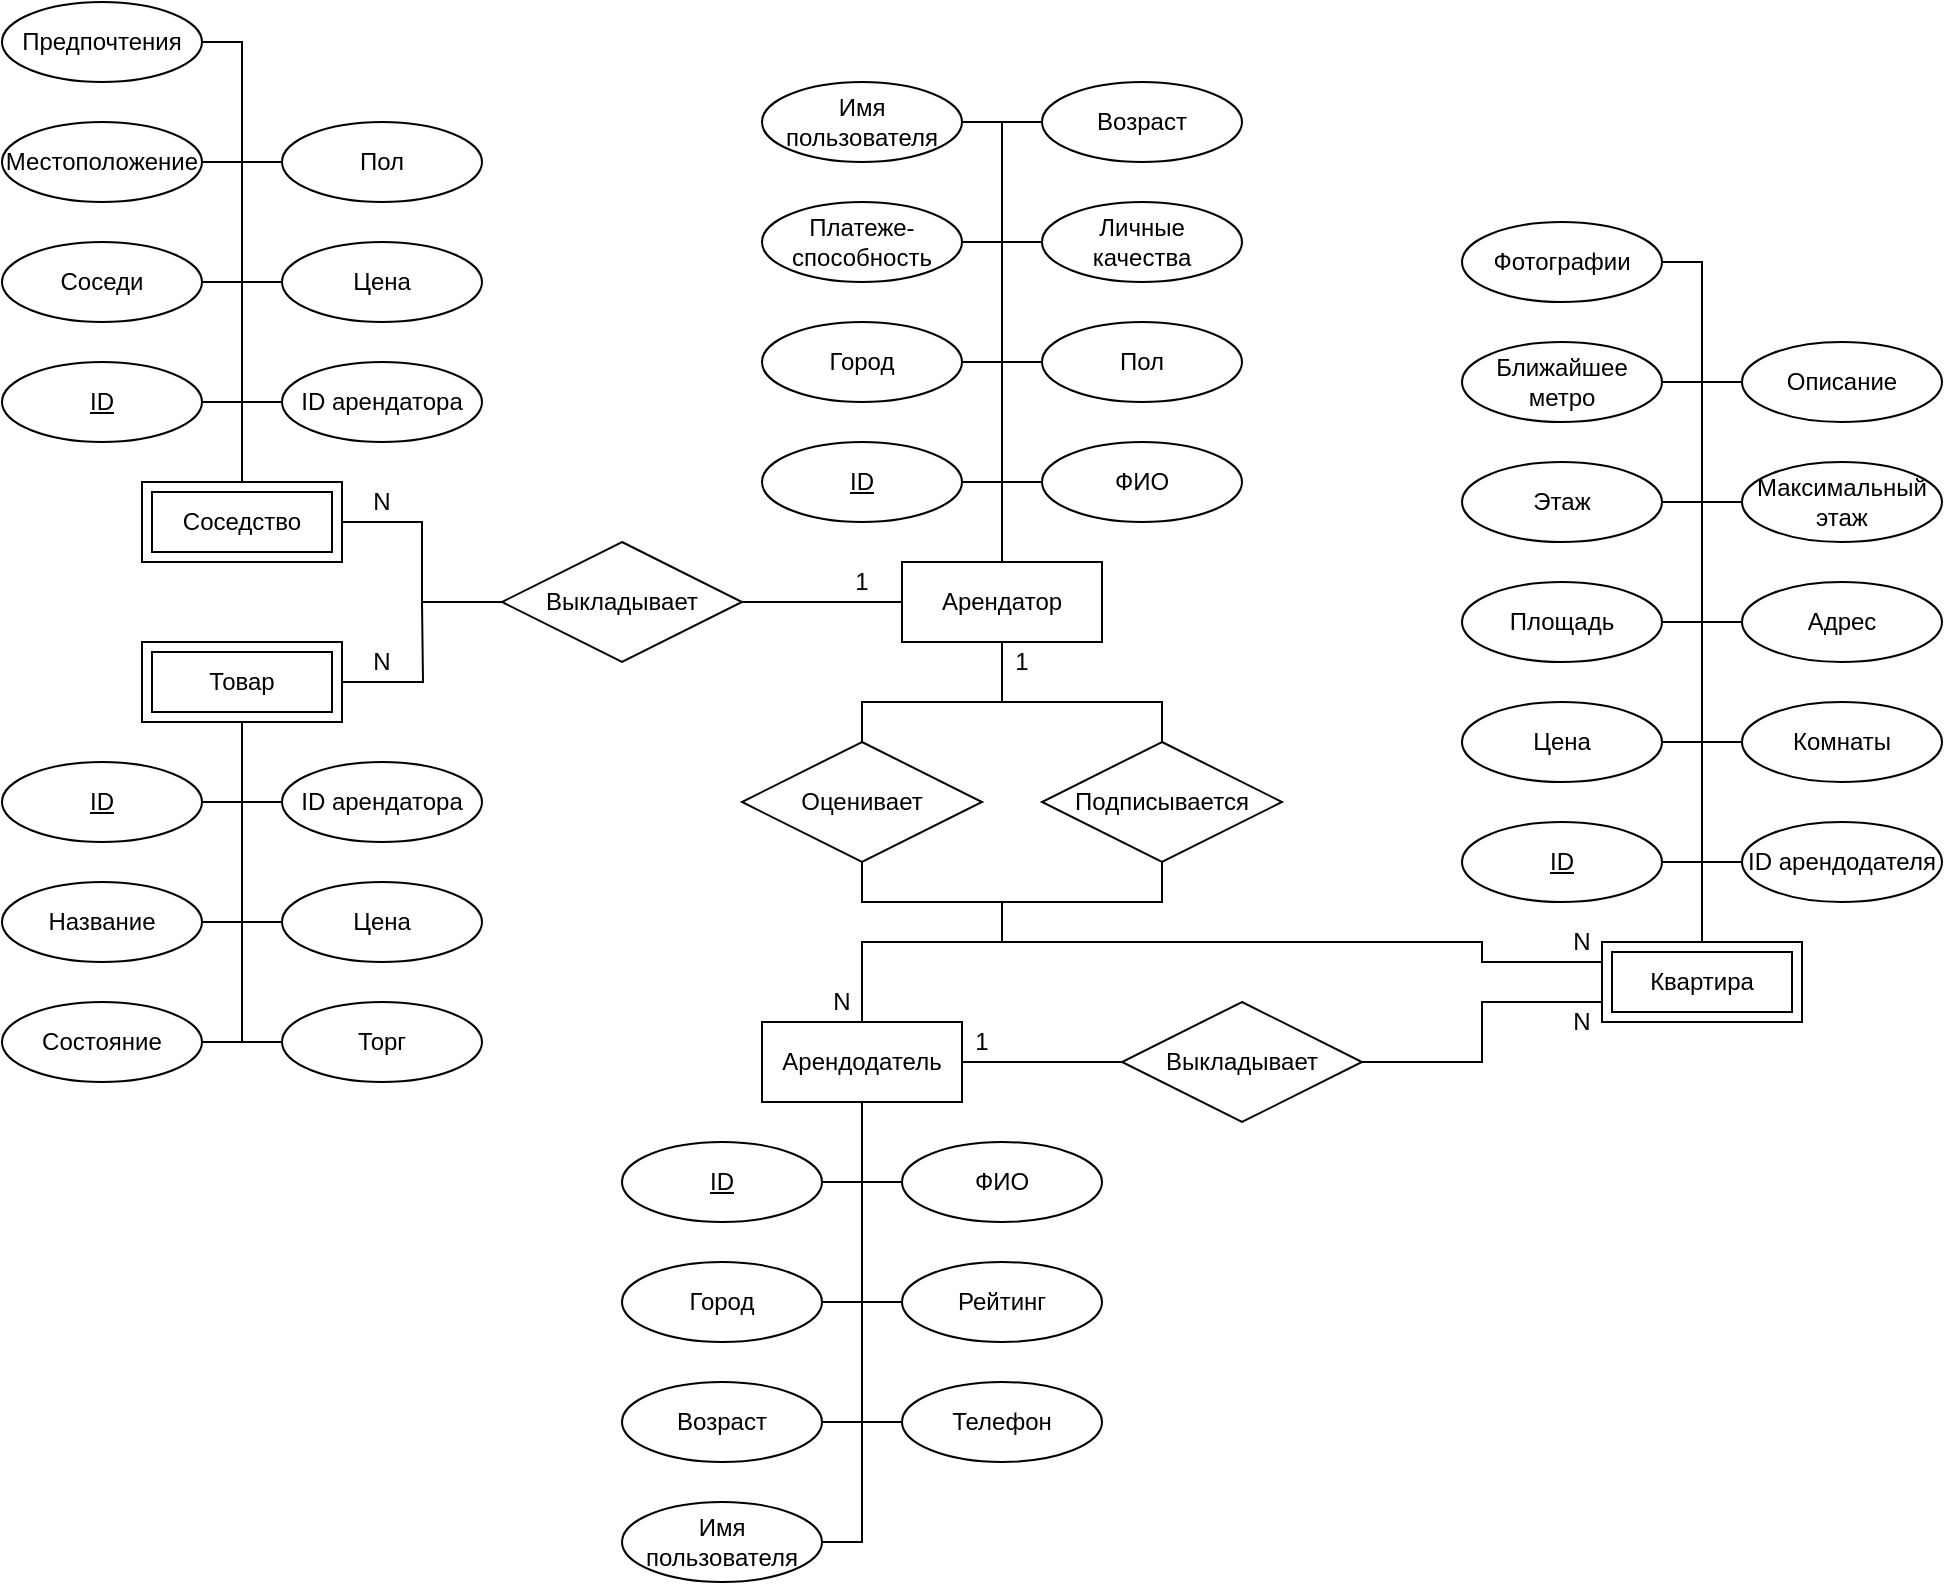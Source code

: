 <mxfile version="13.9.9" type="device" pages="11"><diagram id="n-wPt7okc6s0f9rtry_G" name="ER-model"><mxGraphModel dx="1024" dy="592" grid="1" gridSize="10" guides="1" tooltips="1" connect="1" arrows="1" fold="1" page="1" pageScale="1" pageWidth="827" pageHeight="1169" math="0" shadow="0"><root><mxCell id="0"/><mxCell id="1" parent="0"/><mxCell id="XXonTRXwXLcAwq1fk3M6-11" value="" style="group" parent="1" vertex="1" connectable="0"><mxGeometry x="390" y="350" width="240" height="280" as="geometry"/></mxCell><mxCell id="j5dXXJ_iWrIjCncw-nwg-104" value="Арендатор" style="whiteSpace=wrap;html=1;align=center;" parent="XXonTRXwXLcAwq1fk3M6-11" vertex="1"><mxGeometry x="70" y="240" width="100" height="40" as="geometry"/></mxCell><mxCell id="XXonTRXwXLcAwq1fk3M6-9" style="edgeStyle=orthogonalEdgeStyle;rounded=0;orthogonalLoop=1;jettySize=auto;html=1;exitX=1;exitY=0.5;exitDx=0;exitDy=0;endArrow=none;endFill=0;endSize=8;" parent="XXonTRXwXLcAwq1fk3M6-11" source="j5dXXJ_iWrIjCncw-nwg-105" edge="1"><mxGeometry relative="1" as="geometry"><mxPoint x="120" y="200.212" as="targetPoint"/></mxGeometry></mxCell><mxCell id="j5dXXJ_iWrIjCncw-nwg-105" value="ID" style="ellipse;whiteSpace=wrap;html=1;align=center;fontStyle=4;" parent="XXonTRXwXLcAwq1fk3M6-11" vertex="1"><mxGeometry y="180" width="100" height="40" as="geometry"/></mxCell><mxCell id="XXonTRXwXLcAwq1fk3M6-10" style="edgeStyle=orthogonalEdgeStyle;rounded=0;orthogonalLoop=1;jettySize=auto;html=1;exitX=0;exitY=0.5;exitDx=0;exitDy=0;endArrow=none;endFill=0;endSize=8;" parent="XXonTRXwXLcAwq1fk3M6-11" source="j5dXXJ_iWrIjCncw-nwg-106" edge="1"><mxGeometry relative="1" as="geometry"><mxPoint x="120" y="200.212" as="targetPoint"/></mxGeometry></mxCell><mxCell id="j5dXXJ_iWrIjCncw-nwg-106" value="ФИО" style="ellipse;whiteSpace=wrap;html=1;align=center;" parent="XXonTRXwXLcAwq1fk3M6-11" vertex="1"><mxGeometry x="140" y="180" width="100" height="40" as="geometry"/></mxCell><mxCell id="XXonTRXwXLcAwq1fk3M6-8" style="edgeStyle=orthogonalEdgeStyle;rounded=0;orthogonalLoop=1;jettySize=auto;html=1;exitX=0;exitY=0.5;exitDx=0;exitDy=0;endArrow=none;endFill=0;endSize=8;" parent="XXonTRXwXLcAwq1fk3M6-11" source="R-EpeW5G58CCgCxpLwj5-1" edge="1"><mxGeometry relative="1" as="geometry"><mxPoint x="120" y="140.212" as="targetPoint"/></mxGeometry></mxCell><mxCell id="R-EpeW5G58CCgCxpLwj5-1" value="Пол" style="ellipse;whiteSpace=wrap;html=1;align=center;" parent="XXonTRXwXLcAwq1fk3M6-11" vertex="1"><mxGeometry x="140" y="120" width="100" height="40" as="geometry"/></mxCell><mxCell id="XXonTRXwXLcAwq1fk3M6-7" style="edgeStyle=orthogonalEdgeStyle;rounded=0;orthogonalLoop=1;jettySize=auto;html=1;exitX=1;exitY=0.5;exitDx=0;exitDy=0;endArrow=none;endFill=0;endSize=8;" parent="XXonTRXwXLcAwq1fk3M6-11" source="NI8Gj4LXlf0C2XzLe_gj-1" edge="1"><mxGeometry relative="1" as="geometry"><mxPoint x="120" y="140.212" as="targetPoint"/></mxGeometry></mxCell><mxCell id="NI8Gj4LXlf0C2XzLe_gj-1" value="Город" style="ellipse;whiteSpace=wrap;html=1;align=center;" parent="XXonTRXwXLcAwq1fk3M6-11" vertex="1"><mxGeometry y="120" width="100" height="40" as="geometry"/></mxCell><mxCell id="XXonTRXwXLcAwq1fk3M6-6" style="edgeStyle=orthogonalEdgeStyle;rounded=0;orthogonalLoop=1;jettySize=auto;html=1;exitX=0;exitY=0.5;exitDx=0;exitDy=0;endArrow=none;endFill=0;endSize=8;" parent="XXonTRXwXLcAwq1fk3M6-11" source="NI8Gj4LXlf0C2XzLe_gj-2" edge="1"><mxGeometry relative="1" as="geometry"><mxPoint x="120" y="80.212" as="targetPoint"/></mxGeometry></mxCell><mxCell id="NI8Gj4LXlf0C2XzLe_gj-2" value="Личные &lt;br&gt;качества" style="ellipse;whiteSpace=wrap;html=1;align=center;" parent="XXonTRXwXLcAwq1fk3M6-11" vertex="1"><mxGeometry x="140" y="60" width="100" height="40" as="geometry"/></mxCell><mxCell id="XXonTRXwXLcAwq1fk3M6-4" style="edgeStyle=orthogonalEdgeStyle;rounded=0;orthogonalLoop=1;jettySize=auto;html=1;exitX=0;exitY=0.5;exitDx=0;exitDy=0;endArrow=none;endFill=0;endSize=8;" parent="XXonTRXwXLcAwq1fk3M6-11" source="vx2_tZcQwIiav47Ff0yh-1" edge="1"><mxGeometry relative="1" as="geometry"><mxPoint x="120" y="20.212" as="targetPoint"/></mxGeometry></mxCell><mxCell id="vx2_tZcQwIiav47Ff0yh-1" value="Возраст" style="ellipse;whiteSpace=wrap;html=1;align=center;" parent="XXonTRXwXLcAwq1fk3M6-11" vertex="1"><mxGeometry x="140" width="100" height="40" as="geometry"/></mxCell><mxCell id="XXonTRXwXLcAwq1fk3M6-5" style="edgeStyle=orthogonalEdgeStyle;rounded=0;orthogonalLoop=1;jettySize=auto;html=1;exitX=1;exitY=0.5;exitDx=0;exitDy=0;endArrow=none;endFill=0;endSize=8;" parent="XXonTRXwXLcAwq1fk3M6-11" source="XXonTRXwXLcAwq1fk3M6-1" edge="1"><mxGeometry relative="1" as="geometry"><mxPoint x="120" y="80.212" as="targetPoint"/></mxGeometry></mxCell><mxCell id="XXonTRXwXLcAwq1fk3M6-1" value="Платеже-&lt;br&gt;способность" style="ellipse;whiteSpace=wrap;html=1;align=center;" parent="XXonTRXwXLcAwq1fk3M6-11" vertex="1"><mxGeometry y="60" width="100" height="40" as="geometry"/></mxCell><mxCell id="XXonTRXwXLcAwq1fk3M6-2" value="Имя пользователя" style="ellipse;whiteSpace=wrap;html=1;align=center;" parent="XXonTRXwXLcAwq1fk3M6-11" vertex="1"><mxGeometry width="100" height="40" as="geometry"/></mxCell><mxCell id="XXonTRXwXLcAwq1fk3M6-3" style="edgeStyle=orthogonalEdgeStyle;rounded=0;orthogonalLoop=1;jettySize=auto;html=1;exitX=0.5;exitY=0;exitDx=0;exitDy=0;entryX=1;entryY=0.5;entryDx=0;entryDy=0;endArrow=none;endFill=0;endSize=8;" parent="XXonTRXwXLcAwq1fk3M6-11" source="j5dXXJ_iWrIjCncw-nwg-104" target="XXonTRXwXLcAwq1fk3M6-2" edge="1"><mxGeometry relative="1" as="geometry"/></mxCell><mxCell id="8lpS9zYsaHoFlLv8v1PZ-3" value="1" style="text;html=1;strokeColor=none;fillColor=none;align=center;verticalAlign=middle;whiteSpace=wrap;rounded=0;" parent="XXonTRXwXLcAwq1fk3M6-11" vertex="1"><mxGeometry x="30" y="240" width="40" height="20" as="geometry"/></mxCell><mxCell id="PeujQaKc2yB9QYoiJOgZ-3" value="" style="group" parent="1" vertex="1" connectable="0"><mxGeometry x="10" y="310" width="240" height="280" as="geometry"/></mxCell><mxCell id="wm3JCw2czxkHUmNRK0ZG-3" style="edgeStyle=orthogonalEdgeStyle;rounded=0;orthogonalLoop=1;jettySize=auto;html=1;exitX=1;exitY=0.5;exitDx=0;exitDy=0;endArrow=none;endFill=0;endSize=8;" parent="PeujQaKc2yB9QYoiJOgZ-3" source="wm3JCw2czxkHUmNRK0ZG-4" edge="1"><mxGeometry relative="1" as="geometry"><mxPoint x="120" y="200.212" as="targetPoint"/></mxGeometry></mxCell><mxCell id="wm3JCw2czxkHUmNRK0ZG-4" value="ID" style="ellipse;whiteSpace=wrap;html=1;align=center;fontStyle=4;" parent="PeujQaKc2yB9QYoiJOgZ-3" vertex="1"><mxGeometry y="180" width="100" height="40" as="geometry"/></mxCell><mxCell id="wm3JCw2czxkHUmNRK0ZG-5" style="edgeStyle=orthogonalEdgeStyle;rounded=0;orthogonalLoop=1;jettySize=auto;html=1;exitX=0;exitY=0.5;exitDx=0;exitDy=0;endArrow=none;endFill=0;endSize=8;" parent="PeujQaKc2yB9QYoiJOgZ-3" source="wm3JCw2czxkHUmNRK0ZG-6" edge="1"><mxGeometry relative="1" as="geometry"><mxPoint x="120" y="200.212" as="targetPoint"/></mxGeometry></mxCell><mxCell id="wm3JCw2czxkHUmNRK0ZG-6" value="ID арендатора" style="ellipse;whiteSpace=wrap;html=1;align=center;" parent="PeujQaKc2yB9QYoiJOgZ-3" vertex="1"><mxGeometry x="140" y="180" width="100" height="40" as="geometry"/></mxCell><mxCell id="wm3JCw2czxkHUmNRK0ZG-7" style="edgeStyle=orthogonalEdgeStyle;rounded=0;orthogonalLoop=1;jettySize=auto;html=1;exitX=0;exitY=0.5;exitDx=0;exitDy=0;endArrow=none;endFill=0;endSize=8;" parent="PeujQaKc2yB9QYoiJOgZ-3" source="wm3JCw2czxkHUmNRK0ZG-8" edge="1"><mxGeometry relative="1" as="geometry"><mxPoint x="120" y="140.212" as="targetPoint"/></mxGeometry></mxCell><mxCell id="wm3JCw2czxkHUmNRK0ZG-8" value="Цена" style="ellipse;whiteSpace=wrap;html=1;align=center;" parent="PeujQaKc2yB9QYoiJOgZ-3" vertex="1"><mxGeometry x="140" y="120" width="100" height="40" as="geometry"/></mxCell><mxCell id="wm3JCw2czxkHUmNRK0ZG-9" style="edgeStyle=orthogonalEdgeStyle;rounded=0;orthogonalLoop=1;jettySize=auto;html=1;exitX=1;exitY=0.5;exitDx=0;exitDy=0;endArrow=none;endFill=0;endSize=8;" parent="PeujQaKc2yB9QYoiJOgZ-3" source="wm3JCw2czxkHUmNRK0ZG-10" edge="1"><mxGeometry relative="1" as="geometry"><mxPoint x="120" y="140.212" as="targetPoint"/></mxGeometry></mxCell><mxCell id="wm3JCw2czxkHUmNRK0ZG-10" value="Соседи" style="ellipse;whiteSpace=wrap;html=1;align=center;" parent="PeujQaKc2yB9QYoiJOgZ-3" vertex="1"><mxGeometry y="120" width="100" height="40" as="geometry"/></mxCell><mxCell id="wm3JCw2czxkHUmNRK0ZG-11" style="edgeStyle=orthogonalEdgeStyle;rounded=0;orthogonalLoop=1;jettySize=auto;html=1;exitX=0;exitY=0.5;exitDx=0;exitDy=0;endArrow=none;endFill=0;endSize=8;" parent="PeujQaKc2yB9QYoiJOgZ-3" source="wm3JCw2czxkHUmNRK0ZG-12" edge="1"><mxGeometry relative="1" as="geometry"><mxPoint x="120" y="80.212" as="targetPoint"/></mxGeometry></mxCell><mxCell id="wm3JCw2czxkHUmNRK0ZG-12" value="Пол" style="ellipse;whiteSpace=wrap;html=1;align=center;" parent="PeujQaKc2yB9QYoiJOgZ-3" vertex="1"><mxGeometry x="140" y="60" width="100" height="40" as="geometry"/></mxCell><mxCell id="wm3JCw2czxkHUmNRK0ZG-15" style="edgeStyle=orthogonalEdgeStyle;rounded=0;orthogonalLoop=1;jettySize=auto;html=1;exitX=1;exitY=0.5;exitDx=0;exitDy=0;endArrow=none;endFill=0;endSize=8;" parent="PeujQaKc2yB9QYoiJOgZ-3" source="wm3JCw2czxkHUmNRK0ZG-16" edge="1"><mxGeometry relative="1" as="geometry"><mxPoint x="120" y="80.212" as="targetPoint"/></mxGeometry></mxCell><mxCell id="wm3JCw2czxkHUmNRK0ZG-16" value="Местоположение" style="ellipse;whiteSpace=wrap;html=1;align=center;" parent="PeujQaKc2yB9QYoiJOgZ-3" vertex="1"><mxGeometry y="60" width="100" height="40" as="geometry"/></mxCell><mxCell id="wm3JCw2czxkHUmNRK0ZG-17" value="Предпочтения" style="ellipse;whiteSpace=wrap;html=1;align=center;" parent="PeujQaKc2yB9QYoiJOgZ-3" vertex="1"><mxGeometry width="100" height="40" as="geometry"/></mxCell><mxCell id="wm3JCw2czxkHUmNRK0ZG-18" style="edgeStyle=orthogonalEdgeStyle;rounded=0;orthogonalLoop=1;jettySize=auto;html=1;exitX=0.5;exitY=0;exitDx=0;exitDy=0;entryX=1;entryY=0.5;entryDx=0;entryDy=0;endArrow=none;endFill=0;endSize=8;" parent="PeujQaKc2yB9QYoiJOgZ-3" source="PeujQaKc2yB9QYoiJOgZ-1" target="wm3JCw2czxkHUmNRK0ZG-17" edge="1"><mxGeometry relative="1" as="geometry"/></mxCell><mxCell id="PeujQaKc2yB9QYoiJOgZ-1" value="Соседство" style="shape=ext;margin=3;double=1;whiteSpace=wrap;html=1;align=center;" parent="PeujQaKc2yB9QYoiJOgZ-3" vertex="1"><mxGeometry x="70" y="240" width="100" height="40" as="geometry"/></mxCell><mxCell id="troEpCbSf6anm3b0V_hm-1" value="N" style="text;html=1;strokeColor=none;fillColor=none;align=center;verticalAlign=middle;whiteSpace=wrap;rounded=0;" parent="PeujQaKc2yB9QYoiJOgZ-3" vertex="1"><mxGeometry x="170" y="240" width="40" height="20" as="geometry"/></mxCell><mxCell id="PeujQaKc2yB9QYoiJOgZ-27" value="" style="group" parent="1" vertex="1" connectable="0"><mxGeometry x="740" y="420" width="240" height="410" as="geometry"/></mxCell><mxCell id="jQIXal8sQP3DrvUfeZ68-3" style="edgeStyle=orthogonalEdgeStyle;rounded=0;orthogonalLoop=1;jettySize=auto;html=1;exitX=1;exitY=0.5;exitDx=0;exitDy=0;endArrow=none;endFill=0;endSize=8;" parent="PeujQaKc2yB9QYoiJOgZ-27" source="jQIXal8sQP3DrvUfeZ68-4" edge="1"><mxGeometry relative="1" as="geometry"><mxPoint x="120" y="320.212" as="targetPoint"/></mxGeometry></mxCell><mxCell id="jQIXal8sQP3DrvUfeZ68-4" value="ID" style="ellipse;whiteSpace=wrap;html=1;align=center;fontStyle=4;" parent="PeujQaKc2yB9QYoiJOgZ-27" vertex="1"><mxGeometry y="300" width="100" height="40" as="geometry"/></mxCell><mxCell id="jQIXal8sQP3DrvUfeZ68-5" style="edgeStyle=orthogonalEdgeStyle;rounded=0;orthogonalLoop=1;jettySize=auto;html=1;exitX=0;exitY=0.5;exitDx=0;exitDy=0;endArrow=none;endFill=0;endSize=8;" parent="PeujQaKc2yB9QYoiJOgZ-27" source="jQIXal8sQP3DrvUfeZ68-6" edge="1"><mxGeometry relative="1" as="geometry"><mxPoint x="120" y="320.212" as="targetPoint"/></mxGeometry></mxCell><mxCell id="jQIXal8sQP3DrvUfeZ68-6" value="ID арендодателя" style="ellipse;whiteSpace=wrap;html=1;align=center;" parent="PeujQaKc2yB9QYoiJOgZ-27" vertex="1"><mxGeometry x="140" y="300" width="100" height="40" as="geometry"/></mxCell><mxCell id="jQIXal8sQP3DrvUfeZ68-7" style="edgeStyle=orthogonalEdgeStyle;rounded=0;orthogonalLoop=1;jettySize=auto;html=1;exitX=0;exitY=0.5;exitDx=0;exitDy=0;endArrow=none;endFill=0;endSize=8;" parent="PeujQaKc2yB9QYoiJOgZ-27" source="jQIXal8sQP3DrvUfeZ68-8" edge="1"><mxGeometry relative="1" as="geometry"><mxPoint x="120" y="260.212" as="targetPoint"/></mxGeometry></mxCell><mxCell id="jQIXal8sQP3DrvUfeZ68-8" value="Комнаты" style="ellipse;whiteSpace=wrap;html=1;align=center;" parent="PeujQaKc2yB9QYoiJOgZ-27" vertex="1"><mxGeometry x="140" y="240" width="100" height="40" as="geometry"/></mxCell><mxCell id="jQIXal8sQP3DrvUfeZ68-9" style="edgeStyle=orthogonalEdgeStyle;rounded=0;orthogonalLoop=1;jettySize=auto;html=1;exitX=1;exitY=0.5;exitDx=0;exitDy=0;endArrow=none;endFill=0;endSize=8;" parent="PeujQaKc2yB9QYoiJOgZ-27" source="jQIXal8sQP3DrvUfeZ68-10" edge="1"><mxGeometry relative="1" as="geometry"><mxPoint x="120" y="260.212" as="targetPoint"/></mxGeometry></mxCell><mxCell id="jQIXal8sQP3DrvUfeZ68-10" value="Цена" style="ellipse;whiteSpace=wrap;html=1;align=center;" parent="PeujQaKc2yB9QYoiJOgZ-27" vertex="1"><mxGeometry y="240" width="100" height="40" as="geometry"/></mxCell><mxCell id="jQIXal8sQP3DrvUfeZ68-11" style="edgeStyle=orthogonalEdgeStyle;rounded=0;orthogonalLoop=1;jettySize=auto;html=1;exitX=0;exitY=0.5;exitDx=0;exitDy=0;endArrow=none;endFill=0;endSize=8;" parent="PeujQaKc2yB9QYoiJOgZ-27" source="jQIXal8sQP3DrvUfeZ68-12" edge="1"><mxGeometry relative="1" as="geometry"><mxPoint x="120" y="200.212" as="targetPoint"/></mxGeometry></mxCell><mxCell id="jQIXal8sQP3DrvUfeZ68-12" value="Адрес" style="ellipse;whiteSpace=wrap;html=1;align=center;" parent="PeujQaKc2yB9QYoiJOgZ-27" vertex="1"><mxGeometry x="140" y="180" width="100" height="40" as="geometry"/></mxCell><mxCell id="jQIXal8sQP3DrvUfeZ68-13" style="edgeStyle=orthogonalEdgeStyle;rounded=0;orthogonalLoop=1;jettySize=auto;html=1;exitX=0;exitY=0.5;exitDx=0;exitDy=0;endArrow=none;endFill=0;endSize=8;" parent="PeujQaKc2yB9QYoiJOgZ-27" source="jQIXal8sQP3DrvUfeZ68-14" edge="1"><mxGeometry relative="1" as="geometry"><mxPoint x="120" y="140.212" as="targetPoint"/></mxGeometry></mxCell><mxCell id="jQIXal8sQP3DrvUfeZ68-14" value="Максимальный&lt;br&gt;этаж" style="ellipse;whiteSpace=wrap;html=1;align=center;" parent="PeujQaKc2yB9QYoiJOgZ-27" vertex="1"><mxGeometry x="140" y="120" width="100" height="40" as="geometry"/></mxCell><mxCell id="jQIXal8sQP3DrvUfeZ68-15" style="edgeStyle=orthogonalEdgeStyle;rounded=0;orthogonalLoop=1;jettySize=auto;html=1;exitX=1;exitY=0.5;exitDx=0;exitDy=0;endArrow=none;endFill=0;endSize=8;" parent="PeujQaKc2yB9QYoiJOgZ-27" source="jQIXal8sQP3DrvUfeZ68-16" edge="1"><mxGeometry relative="1" as="geometry"><mxPoint x="120" y="200.212" as="targetPoint"/></mxGeometry></mxCell><mxCell id="jQIXal8sQP3DrvUfeZ68-16" value="Площадь" style="ellipse;whiteSpace=wrap;html=1;align=center;" parent="PeujQaKc2yB9QYoiJOgZ-27" vertex="1"><mxGeometry y="180" width="100" height="40" as="geometry"/></mxCell><mxCell id="jQIXal8sQP3DrvUfeZ68-22" style="edgeStyle=orthogonalEdgeStyle;rounded=0;orthogonalLoop=1;jettySize=auto;html=1;exitX=1;exitY=0.5;exitDx=0;exitDy=0;endArrow=none;endFill=0;endSize=8;" parent="PeujQaKc2yB9QYoiJOgZ-27" source="jQIXal8sQP3DrvUfeZ68-17" edge="1"><mxGeometry relative="1" as="geometry"><mxPoint x="120" y="140.286" as="targetPoint"/></mxGeometry></mxCell><mxCell id="jQIXal8sQP3DrvUfeZ68-17" value="Этаж" style="ellipse;whiteSpace=wrap;html=1;align=center;" parent="PeujQaKc2yB9QYoiJOgZ-27" vertex="1"><mxGeometry y="120" width="100" height="40" as="geometry"/></mxCell><mxCell id="jQIXal8sQP3DrvUfeZ68-19" style="edgeStyle=orthogonalEdgeStyle;rounded=0;orthogonalLoop=1;jettySize=auto;html=1;exitX=0;exitY=0.5;exitDx=0;exitDy=0;endArrow=none;endFill=0;endSize=8;" parent="PeujQaKc2yB9QYoiJOgZ-27" source="jQIXal8sQP3DrvUfeZ68-20" edge="1"><mxGeometry relative="1" as="geometry"><mxPoint x="120" y="80.212" as="targetPoint"/></mxGeometry></mxCell><mxCell id="jQIXal8sQP3DrvUfeZ68-20" value="Описание" style="ellipse;whiteSpace=wrap;html=1;align=center;" parent="PeujQaKc2yB9QYoiJOgZ-27" vertex="1"><mxGeometry x="140" y="60" width="100" height="40" as="geometry"/></mxCell><mxCell id="jQIXal8sQP3DrvUfeZ68-24" style="edgeStyle=orthogonalEdgeStyle;rounded=0;orthogonalLoop=1;jettySize=auto;html=1;exitX=1;exitY=0.5;exitDx=0;exitDy=0;endArrow=none;endFill=0;endSize=8;" parent="PeujQaKc2yB9QYoiJOgZ-27" source="jQIXal8sQP3DrvUfeZ68-21" edge="1"><mxGeometry relative="1" as="geometry"><mxPoint x="120" y="80.286" as="targetPoint"/></mxGeometry></mxCell><mxCell id="jQIXal8sQP3DrvUfeZ68-21" value="Ближайшее метро" style="ellipse;whiteSpace=wrap;html=1;align=center;" parent="PeujQaKc2yB9QYoiJOgZ-27" vertex="1"><mxGeometry y="60" width="100" height="40" as="geometry"/></mxCell><mxCell id="jQIXal8sQP3DrvUfeZ68-23" value="Фотографии" style="ellipse;whiteSpace=wrap;html=1;align=center;" parent="PeujQaKc2yB9QYoiJOgZ-27" vertex="1"><mxGeometry width="100" height="40" as="geometry"/></mxCell><mxCell id="PeujQaKc2yB9QYoiJOgZ-2" value="Квартира" style="shape=ext;margin=3;double=1;whiteSpace=wrap;html=1;align=center;" parent="PeujQaKc2yB9QYoiJOgZ-27" vertex="1"><mxGeometry x="70" y="360" width="100" height="40" as="geometry"/></mxCell><mxCell id="jQIXal8sQP3DrvUfeZ68-18" style="edgeStyle=orthogonalEdgeStyle;rounded=0;orthogonalLoop=1;jettySize=auto;html=1;exitX=0.5;exitY=0;exitDx=0;exitDy=0;entryX=1;entryY=0.5;entryDx=0;entryDy=0;endArrow=none;endFill=0;endSize=8;" parent="PeujQaKc2yB9QYoiJOgZ-27" source="PeujQaKc2yB9QYoiJOgZ-2" target="jQIXal8sQP3DrvUfeZ68-23" edge="1"><mxGeometry relative="1" as="geometry"><Array as="points"><mxPoint x="120" y="20"/></Array></mxGeometry></mxCell><mxCell id="8lpS9zYsaHoFlLv8v1PZ-6" value="N" style="text;html=1;strokeColor=none;fillColor=none;align=center;verticalAlign=middle;whiteSpace=wrap;rounded=0;" parent="PeujQaKc2yB9QYoiJOgZ-27" vertex="1"><mxGeometry x="40" y="390" width="40" height="20" as="geometry"/></mxCell><mxCell id="8lpS9zYsaHoFlLv8v1PZ-8" value="N" style="text;html=1;strokeColor=none;fillColor=none;align=center;verticalAlign=middle;whiteSpace=wrap;rounded=0;" parent="PeujQaKc2yB9QYoiJOgZ-27" vertex="1"><mxGeometry x="40" y="350" width="40" height="20" as="geometry"/></mxCell><mxCell id="Jcnn7tf0r6z2gNdlW2xA-3" style="edgeStyle=orthogonalEdgeStyle;rounded=0;orthogonalLoop=1;jettySize=auto;html=1;exitX=0;exitY=0.5;exitDx=0;exitDy=0;entryX=1;entryY=0.5;entryDx=0;entryDy=0;endArrow=none;endFill=0;endSize=8;" parent="1" source="PeujQaKc2yB9QYoiJOgZ-29" target="PeujQaKc2yB9QYoiJOgZ-1" edge="1"><mxGeometry relative="1" as="geometry"/></mxCell><mxCell id="PeujQaKc2yB9QYoiJOgZ-29" value="Выкладывает" style="shape=rhombus;perimeter=rhombusPerimeter;whiteSpace=wrap;html=1;align=center;" parent="1" vertex="1"><mxGeometry x="260" y="580" width="120" height="60" as="geometry"/></mxCell><mxCell id="Jcnn7tf0r6z2gNdlW2xA-4" style="edgeStyle=orthogonalEdgeStyle;rounded=0;orthogonalLoop=1;jettySize=auto;html=1;exitX=0;exitY=0.5;exitDx=0;exitDy=0;entryX=1;entryY=0.5;entryDx=0;entryDy=0;endArrow=none;endFill=0;endSize=8;" parent="1" source="j5dXXJ_iWrIjCncw-nwg-104" target="PeujQaKc2yB9QYoiJOgZ-29" edge="1"><mxGeometry relative="1" as="geometry"/></mxCell><mxCell id="9m6FNkbUi2nHgzVvDEuA-3" style="edgeStyle=orthogonalEdgeStyle;rounded=0;orthogonalLoop=1;jettySize=auto;html=1;exitX=1;exitY=0.5;exitDx=0;exitDy=0;entryX=0;entryY=0.75;entryDx=0;entryDy=0;endArrow=none;endFill=0;endSize=8;" parent="1" source="0itmSKhUSxlFZBviVIzx-5" target="PeujQaKc2yB9QYoiJOgZ-2" edge="1"><mxGeometry relative="1" as="geometry"><Array as="points"><mxPoint x="750" y="840"/><mxPoint x="750" y="810"/></Array></mxGeometry></mxCell><mxCell id="0itmSKhUSxlFZBviVIzx-5" value="Выкладывает" style="shape=rhombus;perimeter=rhombusPerimeter;whiteSpace=wrap;html=1;align=center;" parent="1" vertex="1"><mxGeometry x="570" y="810" width="120" height="60" as="geometry"/></mxCell><mxCell id="QQqBWMdt-G8IaForC20O-3" style="edgeStyle=orthogonalEdgeStyle;rounded=0;orthogonalLoop=1;jettySize=auto;html=1;exitX=0.5;exitY=1;exitDx=0;exitDy=0;entryX=0.5;entryY=1;entryDx=0;entryDy=0;endArrow=none;endFill=0;endSize=8;" parent="1" source="oVi9o9JfE0aC-Epar0nV-1" target="QQqBWMdt-G8IaForC20O-1" edge="1"><mxGeometry relative="1" as="geometry"/></mxCell><mxCell id="QQqBWMdt-G8IaForC20O-5" style="edgeStyle=orthogonalEdgeStyle;rounded=0;orthogonalLoop=1;jettySize=auto;html=1;exitX=0.5;exitY=0;exitDx=0;exitDy=0;entryX=0.5;entryY=0;entryDx=0;entryDy=0;endArrow=none;endFill=0;endSize=8;" parent="1" source="oVi9o9JfE0aC-Epar0nV-1" target="QQqBWMdt-G8IaForC20O-1" edge="1"><mxGeometry relative="1" as="geometry"/></mxCell><mxCell id="oVi9o9JfE0aC-Epar0nV-1" value="Оценивает" style="shape=rhombus;perimeter=rhombusPerimeter;whiteSpace=wrap;html=1;align=center;" parent="1" vertex="1"><mxGeometry x="380" y="680" width="120" height="60" as="geometry"/></mxCell><mxCell id="QQqBWMdt-G8IaForC20O-1" value="Подписывается" style="shape=rhombus;perimeter=rhombusPerimeter;whiteSpace=wrap;html=1;align=center;" parent="1" vertex="1"><mxGeometry x="530" y="680" width="120" height="60" as="geometry"/></mxCell><mxCell id="oVi9o9JfE0aC-Epar0nV-4" style="edgeStyle=orthogonalEdgeStyle;rounded=0;orthogonalLoop=1;jettySize=auto;html=1;exitX=1;exitY=0.5;exitDx=0;exitDy=0;entryX=0;entryY=0.5;entryDx=0;entryDy=0;endArrow=none;endFill=0;endSize=8;" parent="1" source="Dt2VJ3RmptbAcyNs-LDR-2" target="0itmSKhUSxlFZBviVIzx-5" edge="1"><mxGeometry relative="1" as="geometry"/></mxCell><mxCell id="9NTadqowu9lyDw8gPQwC-4" value="" style="group" parent="1" vertex="1" connectable="0"><mxGeometry x="10" y="630" width="240" height="220" as="geometry"/></mxCell><mxCell id="9NTadqowu9lyDw8gPQwC-3" style="edgeStyle=orthogonalEdgeStyle;rounded=0;orthogonalLoop=1;jettySize=auto;html=1;exitX=1;exitY=0.5;exitDx=0;exitDy=0;endArrow=none;endFill=0;endSize=8;" parent="9NTadqowu9lyDw8gPQwC-4" source="agKoOkGpTtEkBsK-KFQm-5" edge="1"><mxGeometry relative="1" as="geometry"><mxPoint x="120.0" y="80.259" as="targetPoint"/></mxGeometry></mxCell><mxCell id="agKoOkGpTtEkBsK-KFQm-5" value="ID" style="ellipse;whiteSpace=wrap;html=1;align=center;fontStyle=4;" parent="9NTadqowu9lyDw8gPQwC-4" vertex="1"><mxGeometry y="60" width="100" height="40" as="geometry"/></mxCell><mxCell id="agKoOkGpTtEkBsK-KFQm-6" style="edgeStyle=orthogonalEdgeStyle;rounded=0;orthogonalLoop=1;jettySize=auto;html=1;exitX=0;exitY=0.5;exitDx=0;exitDy=0;endArrow=none;endFill=0;endSize=8;" parent="9NTadqowu9lyDw8gPQwC-4" source="agKoOkGpTtEkBsK-KFQm-7" edge="1"><mxGeometry relative="1" as="geometry"><mxPoint x="120" y="200.212" as="targetPoint"/></mxGeometry></mxCell><mxCell id="agKoOkGpTtEkBsK-KFQm-7" value="Торг" style="ellipse;whiteSpace=wrap;html=1;align=center;" parent="9NTadqowu9lyDw8gPQwC-4" vertex="1"><mxGeometry x="140" y="180" width="100" height="40" as="geometry"/></mxCell><mxCell id="agKoOkGpTtEkBsK-KFQm-8" style="edgeStyle=orthogonalEdgeStyle;rounded=0;orthogonalLoop=1;jettySize=auto;html=1;exitX=0;exitY=0.5;exitDx=0;exitDy=0;endArrow=none;endFill=0;endSize=8;" parent="9NTadqowu9lyDw8gPQwC-4" source="agKoOkGpTtEkBsK-KFQm-9" edge="1"><mxGeometry relative="1" as="geometry"><mxPoint x="120" y="140.212" as="targetPoint"/></mxGeometry></mxCell><mxCell id="agKoOkGpTtEkBsK-KFQm-9" value="Цена" style="ellipse;whiteSpace=wrap;html=1;align=center;" parent="9NTadqowu9lyDw8gPQwC-4" vertex="1"><mxGeometry x="140" y="120" width="100" height="40" as="geometry"/></mxCell><mxCell id="agKoOkGpTtEkBsK-KFQm-10" style="edgeStyle=orthogonalEdgeStyle;rounded=0;orthogonalLoop=1;jettySize=auto;html=1;exitX=1;exitY=0.5;exitDx=0;exitDy=0;endArrow=none;endFill=0;endSize=8;" parent="9NTadqowu9lyDw8gPQwC-4" source="agKoOkGpTtEkBsK-KFQm-11" edge="1"><mxGeometry relative="1" as="geometry"><mxPoint x="120" y="140.212" as="targetPoint"/></mxGeometry></mxCell><mxCell id="agKoOkGpTtEkBsK-KFQm-11" value="Название" style="ellipse;whiteSpace=wrap;html=1;align=center;" parent="9NTadqowu9lyDw8gPQwC-4" vertex="1"><mxGeometry y="120" width="100" height="40" as="geometry"/></mxCell><mxCell id="agKoOkGpTtEkBsK-KFQm-12" style="edgeStyle=orthogonalEdgeStyle;rounded=0;orthogonalLoop=1;jettySize=auto;html=1;exitX=0;exitY=0.5;exitDx=0;exitDy=0;endArrow=none;endFill=0;endSize=8;" parent="9NTadqowu9lyDw8gPQwC-4" source="agKoOkGpTtEkBsK-KFQm-13" edge="1"><mxGeometry relative="1" as="geometry"><mxPoint x="120" y="80.212" as="targetPoint"/></mxGeometry></mxCell><mxCell id="agKoOkGpTtEkBsK-KFQm-13" value="ID арендатора" style="ellipse;whiteSpace=wrap;html=1;align=center;" parent="9NTadqowu9lyDw8gPQwC-4" vertex="1"><mxGeometry x="140" y="60" width="100" height="40" as="geometry"/></mxCell><mxCell id="agKoOkGpTtEkBsK-KFQm-17" value="Состояние" style="ellipse;whiteSpace=wrap;html=1;align=center;" parent="9NTadqowu9lyDw8gPQwC-4" vertex="1"><mxGeometry y="180" width="100" height="40" as="geometry"/></mxCell><mxCell id="9NTadqowu9lyDw8gPQwC-2" style="edgeStyle=orthogonalEdgeStyle;rounded=0;orthogonalLoop=1;jettySize=auto;html=1;exitX=0.5;exitY=1;exitDx=0;exitDy=0;entryX=1;entryY=0.5;entryDx=0;entryDy=0;endArrow=none;endFill=0;endSize=8;" parent="9NTadqowu9lyDw8gPQwC-4" source="PeujQaKc2yB9QYoiJOgZ-28" target="agKoOkGpTtEkBsK-KFQm-17" edge="1"><mxGeometry relative="1" as="geometry"/></mxCell><mxCell id="PeujQaKc2yB9QYoiJOgZ-28" value="Товар" style="shape=ext;margin=3;double=1;whiteSpace=wrap;html=1;align=center;" parent="9NTadqowu9lyDw8gPQwC-4" vertex="1"><mxGeometry x="70" width="100" height="40" as="geometry"/></mxCell><mxCell id="8lpS9zYsaHoFlLv8v1PZ-2" value="N" style="text;html=1;strokeColor=none;fillColor=none;align=center;verticalAlign=middle;whiteSpace=wrap;rounded=0;" parent="9NTadqowu9lyDw8gPQwC-4" vertex="1"><mxGeometry x="170" width="40" height="20" as="geometry"/></mxCell><mxCell id="9NTadqowu9lyDw8gPQwC-12" value="" style="group" parent="1" vertex="1" connectable="0"><mxGeometry x="320" y="820" width="240" height="280" as="geometry"/></mxCell><mxCell id="Dt2VJ3RmptbAcyNs-LDR-2" value="Арендодатель" style="whiteSpace=wrap;html=1;align=center;" parent="9NTadqowu9lyDw8gPQwC-12" vertex="1"><mxGeometry x="70" width="100" height="40" as="geometry"/></mxCell><mxCell id="9NTadqowu9lyDw8gPQwC-6" style="edgeStyle=orthogonalEdgeStyle;rounded=0;orthogonalLoop=1;jettySize=auto;html=1;exitX=1;exitY=0.5;exitDx=0;exitDy=0;endArrow=none;endFill=0;endSize=8;" parent="9NTadqowu9lyDw8gPQwC-12" source="Dt2VJ3RmptbAcyNs-LDR-4" edge="1"><mxGeometry relative="1" as="geometry"><mxPoint x="120" y="79.889" as="targetPoint"/></mxGeometry></mxCell><mxCell id="Dt2VJ3RmptbAcyNs-LDR-4" value="ID" style="ellipse;whiteSpace=wrap;html=1;align=center;fontStyle=4;" parent="9NTadqowu9lyDw8gPQwC-12" vertex="1"><mxGeometry y="60" width="100" height="40" as="geometry"/></mxCell><mxCell id="9NTadqowu9lyDw8gPQwC-8" style="edgeStyle=orthogonalEdgeStyle;rounded=0;orthogonalLoop=1;jettySize=auto;html=1;exitX=0;exitY=0.5;exitDx=0;exitDy=0;endArrow=none;endFill=0;endSize=8;" parent="9NTadqowu9lyDw8gPQwC-12" source="Dt2VJ3RmptbAcyNs-LDR-6" edge="1"><mxGeometry relative="1" as="geometry"><mxPoint x="120" y="79.889" as="targetPoint"/></mxGeometry></mxCell><mxCell id="Dt2VJ3RmptbAcyNs-LDR-6" value="ФИО" style="ellipse;whiteSpace=wrap;html=1;align=center;" parent="9NTadqowu9lyDw8gPQwC-12" vertex="1"><mxGeometry x="140" y="60" width="100" height="40" as="geometry"/></mxCell><mxCell id="Dt2VJ3RmptbAcyNs-LDR-7" style="edgeStyle=orthogonalEdgeStyle;rounded=0;orthogonalLoop=1;jettySize=auto;html=1;exitX=0;exitY=0.5;exitDx=0;exitDy=0;endArrow=none;endFill=0;endSize=8;" parent="9NTadqowu9lyDw8gPQwC-12" source="Dt2VJ3RmptbAcyNs-LDR-8" edge="1"><mxGeometry relative="1" as="geometry"><mxPoint x="120" y="200.212" as="targetPoint"/></mxGeometry></mxCell><mxCell id="Dt2VJ3RmptbAcyNs-LDR-8" value="Телефон" style="ellipse;whiteSpace=wrap;html=1;align=center;" parent="9NTadqowu9lyDw8gPQwC-12" vertex="1"><mxGeometry x="140" y="180" width="100" height="40" as="geometry"/></mxCell><mxCell id="Dt2VJ3RmptbAcyNs-LDR-9" style="edgeStyle=orthogonalEdgeStyle;rounded=0;orthogonalLoop=1;jettySize=auto;html=1;exitX=1;exitY=0.5;exitDx=0;exitDy=0;endArrow=none;endFill=0;endSize=8;" parent="9NTadqowu9lyDw8gPQwC-12" source="Dt2VJ3RmptbAcyNs-LDR-10" edge="1"><mxGeometry relative="1" as="geometry"><mxPoint x="120" y="200.212" as="targetPoint"/></mxGeometry></mxCell><mxCell id="Dt2VJ3RmptbAcyNs-LDR-10" value="Возраст" style="ellipse;whiteSpace=wrap;html=1;align=center;" parent="9NTadqowu9lyDw8gPQwC-12" vertex="1"><mxGeometry y="180" width="100" height="40" as="geometry"/></mxCell><mxCell id="Dt2VJ3RmptbAcyNs-LDR-11" style="edgeStyle=orthogonalEdgeStyle;rounded=0;orthogonalLoop=1;jettySize=auto;html=1;exitX=0;exitY=0.5;exitDx=0;exitDy=0;endArrow=none;endFill=0;endSize=8;" parent="9NTadqowu9lyDw8gPQwC-12" source="Dt2VJ3RmptbAcyNs-LDR-12" edge="1"><mxGeometry relative="1" as="geometry"><mxPoint x="120" y="140.212" as="targetPoint"/></mxGeometry></mxCell><mxCell id="Dt2VJ3RmptbAcyNs-LDR-12" value="Рейтинг" style="ellipse;whiteSpace=wrap;html=1;align=center;" parent="9NTadqowu9lyDw8gPQwC-12" vertex="1"><mxGeometry x="140" y="120" width="100" height="40" as="geometry"/></mxCell><mxCell id="Dt2VJ3RmptbAcyNs-LDR-15" style="edgeStyle=orthogonalEdgeStyle;rounded=0;orthogonalLoop=1;jettySize=auto;html=1;exitX=1;exitY=0.5;exitDx=0;exitDy=0;endArrow=none;endFill=0;endSize=8;" parent="9NTadqowu9lyDw8gPQwC-12" source="Dt2VJ3RmptbAcyNs-LDR-16" edge="1"><mxGeometry relative="1" as="geometry"><mxPoint x="120" y="140.212" as="targetPoint"/></mxGeometry></mxCell><mxCell id="Dt2VJ3RmptbAcyNs-LDR-16" value="Город" style="ellipse;whiteSpace=wrap;html=1;align=center;" parent="9NTadqowu9lyDw8gPQwC-12" vertex="1"><mxGeometry y="120" width="100" height="40" as="geometry"/></mxCell><mxCell id="Dt2VJ3RmptbAcyNs-LDR-17" value="Имя&lt;br&gt;пользователя" style="ellipse;whiteSpace=wrap;html=1;align=center;" parent="9NTadqowu9lyDw8gPQwC-12" vertex="1"><mxGeometry y="240" width="100" height="40" as="geometry"/></mxCell><mxCell id="9NTadqowu9lyDw8gPQwC-5" style="edgeStyle=orthogonalEdgeStyle;rounded=0;orthogonalLoop=1;jettySize=auto;html=1;exitX=0.5;exitY=1;exitDx=0;exitDy=0;entryX=1;entryY=0.5;entryDx=0;entryDy=0;endArrow=none;endFill=0;endSize=8;" parent="9NTadqowu9lyDw8gPQwC-12" source="Dt2VJ3RmptbAcyNs-LDR-2" target="Dt2VJ3RmptbAcyNs-LDR-17" edge="1"><mxGeometry relative="1" as="geometry"/></mxCell><mxCell id="8lpS9zYsaHoFlLv8v1PZ-7" value="1" style="text;html=1;strokeColor=none;fillColor=none;align=center;verticalAlign=middle;whiteSpace=wrap;rounded=0;" parent="9NTadqowu9lyDw8gPQwC-12" vertex="1"><mxGeometry x="160" width="40" height="20" as="geometry"/></mxCell><mxCell id="QQqBWMdt-G8IaForC20O-8" style="edgeStyle=orthogonalEdgeStyle;rounded=0;orthogonalLoop=1;jettySize=auto;html=1;exitX=0.5;exitY=1;exitDx=0;exitDy=0;endArrow=none;endFill=0;endSize=8;" parent="1" source="j5dXXJ_iWrIjCncw-nwg-104" edge="1"><mxGeometry relative="1" as="geometry"><mxPoint x="510" y="660" as="targetPoint"/></mxGeometry></mxCell><mxCell id="KQOiIjke6dxXGEFn23mr-1" style="edgeStyle=orthogonalEdgeStyle;rounded=0;orthogonalLoop=1;jettySize=auto;html=1;exitX=1;exitY=0.5;exitDx=0;exitDy=0;endArrow=none;endFill=0;endSize=8;" parent="1" source="PeujQaKc2yB9QYoiJOgZ-28" edge="1"><mxGeometry relative="1" as="geometry"><mxPoint x="220" y="610" as="targetPoint"/></mxGeometry></mxCell><mxCell id="KQOiIjke6dxXGEFn23mr-2" style="edgeStyle=orthogonalEdgeStyle;rounded=0;orthogonalLoop=1;jettySize=auto;html=1;exitX=0;exitY=0.25;exitDx=0;exitDy=0;endArrow=none;endFill=0;endSize=8;" parent="1" source="PeujQaKc2yB9QYoiJOgZ-2" edge="1"><mxGeometry relative="1" as="geometry"><mxPoint x="510" y="760" as="targetPoint"/><Array as="points"><mxPoint x="750" y="790"/><mxPoint x="750" y="780"/><mxPoint x="510" y="780"/></Array></mxGeometry></mxCell><mxCell id="KQOiIjke6dxXGEFn23mr-3" style="edgeStyle=orthogonalEdgeStyle;rounded=0;orthogonalLoop=1;jettySize=auto;html=1;exitX=0.5;exitY=0;exitDx=0;exitDy=0;endArrow=none;endFill=0;endSize=8;" parent="1" source="Dt2VJ3RmptbAcyNs-LDR-2" edge="1"><mxGeometry relative="1" as="geometry"><mxPoint x="510" y="780" as="targetPoint"/><Array as="points"><mxPoint x="440" y="780"/></Array></mxGeometry></mxCell><mxCell id="8lpS9zYsaHoFlLv8v1PZ-4" value="1" style="text;html=1;strokeColor=none;fillColor=none;align=center;verticalAlign=middle;whiteSpace=wrap;rounded=0;" parent="1" vertex="1"><mxGeometry x="500" y="630" width="40" height="20" as="geometry"/></mxCell><mxCell id="8lpS9zYsaHoFlLv8v1PZ-5" value="N" style="text;html=1;strokeColor=none;fillColor=none;align=center;verticalAlign=middle;whiteSpace=wrap;rounded=0;" parent="1" vertex="1"><mxGeometry x="410" y="800" width="40" height="20" as="geometry"/></mxCell></root></mxGraphModel></diagram><diagram id="4cSA6WAm3VZDnCn-HCe1" name="Guest"><mxGraphModel dx="1038" dy="607" grid="1" gridSize="10" guides="1" tooltips="1" connect="1" arrows="1" fold="1" page="1" pageScale="1" pageWidth="827" pageHeight="1169" math="0" shadow="0"><root><mxCell id="0"/><mxCell id="1" parent="0"/><mxCell id="n2s_f7ZyHxN5dId4I4LW-1" value="Гость" style="shape=umlActor;verticalLabelPosition=bottom;verticalAlign=top;html=1;outlineConnect=0;" parent="1" vertex="1"><mxGeometry x="104" y="140" width="30" height="60" as="geometry"/></mxCell><mxCell id="n2s_f7ZyHxN5dId4I4LW-6" value="Регистрация" style="ellipse;whiteSpace=wrap;html=1;" parent="1" vertex="1"><mxGeometry x="274" y="135" width="140" height="70" as="geometry"/></mxCell><mxCell id="n2s_f7ZyHxN5dId4I4LW-7" value="Просмотр объявлений" style="ellipse;whiteSpace=wrap;html=1;" parent="1" vertex="1"><mxGeometry x="274" y="230" width="140" height="70" as="geometry"/></mxCell><mxCell id="n2s_f7ZyHxN5dId4I4LW-15" value="" style="endArrow=classic;html=1;rounded=0;entryX=0;entryY=0.5;entryDx=0;entryDy=0;" parent="1" target="n2s_f7ZyHxN5dId4I4LW-6" edge="1"><mxGeometry width="50" height="50" relative="1" as="geometry"><mxPoint x="154" y="170" as="sourcePoint"/><mxPoint x="264" y="160" as="targetPoint"/></mxGeometry></mxCell><mxCell id="n2s_f7ZyHxN5dId4I4LW-16" value="" style="endArrow=classic;html=1;rounded=0;entryX=0.024;entryY=0.339;entryDx=0;entryDy=0;entryPerimeter=0;" parent="1" target="n2s_f7ZyHxN5dId4I4LW-7" edge="1"><mxGeometry width="50" height="50" relative="1" as="geometry"><mxPoint x="154" y="190" as="sourcePoint"/><mxPoint x="274" y="245" as="targetPoint"/></mxGeometry></mxCell><mxCell id="n2s_f7ZyHxN5dId4I4LW-20" value="Авторизация" style="ellipse;whiteSpace=wrap;html=1;" parent="1" vertex="1"><mxGeometry x="274" y="50" width="140" height="70" as="geometry"/></mxCell><mxCell id="n2s_f7ZyHxN5dId4I4LW-22" value="" style="endArrow=classic;html=1;rounded=0;entryX=0.035;entryY=0.706;entryDx=0;entryDy=0;entryPerimeter=0;" parent="1" target="n2s_f7ZyHxN5dId4I4LW-20" edge="1"><mxGeometry width="50" height="50" relative="1" as="geometry"><mxPoint x="154" y="150" as="sourcePoint"/><mxPoint x="284" y="100" as="targetPoint"/></mxGeometry></mxCell></root></mxGraphModel></diagram><diagram id="8ilOCq80GpGlNyV6tvUB" name="Tenant"><mxGraphModel dx="1038" dy="607" grid="1" gridSize="10" guides="1" tooltips="1" connect="1" arrows="1" fold="1" page="1" pageScale="1" pageWidth="827" pageHeight="1169" math="0" shadow="0"><root><mxCell id="0"/><mxCell id="1" parent="0"/><mxCell id="cXhyXqBINA_vfZJb6tJB-1" value="Арендатор" style="shape=umlActor;verticalLabelPosition=bottom;verticalAlign=top;html=1;outlineConnect=0;" parent="1" vertex="1"><mxGeometry x="305" y="250" width="30" height="60" as="geometry"/></mxCell><mxCell id="cXhyXqBINA_vfZJb6tJB-4" value="Просмотр объявлений&lt;br&gt;с фильтрами" style="ellipse;whiteSpace=wrap;html=1;" parent="1" vertex="1"><mxGeometry x="445" y="60" width="140" height="70" as="geometry"/></mxCell><mxCell id="cXhyXqBINA_vfZJb6tJB-5" value="Подписка на арендодателей" style="ellipse;whiteSpace=wrap;html=1;" parent="1" vertex="1"><mxGeometry x="250" y="420" width="140" height="70" as="geometry"/></mxCell><mxCell id="p9O6zAINos6UrGE9yLVd-2" value="Подписка на квартиры по параметрам" style="ellipse;whiteSpace=wrap;html=1;" parent="1" vertex="1"><mxGeometry x="445" y="420" width="140" height="70" as="geometry"/></mxCell><mxCell id="cXhyXqBINA_vfZJb6tJB-6" value="Выставление оценок арендодателям" style="ellipse;whiteSpace=wrap;html=1;" parent="1" vertex="1"><mxGeometry x="445" y="330" width="140" height="70" as="geometry"/></mxCell><mxCell id="p9O6zAINos6UrGE9yLVd-3" value="Оценка квартир (подписка)" style="ellipse;whiteSpace=wrap;html=1;" parent="1" vertex="1"><mxGeometry x="250" y="60" width="140" height="70" as="geometry"/></mxCell><mxCell id="cXhyXqBINA_vfZJb6tJB-7" value="Получение уведомлений по подпискам" style="ellipse;whiteSpace=wrap;html=1;" parent="1" vertex="1"><mxGeometry x="70" y="245" width="140" height="70" as="geometry"/></mxCell><mxCell id="Oe51v2FRUfirgfF5x_Xb-1" value="Добавление объявлений о поиске соседа" style="ellipse;whiteSpace=wrap;html=1;" parent="1" vertex="1"><mxGeometry x="445" y="160" width="140" height="70" as="geometry"/></mxCell><mxCell id="p9O6zAINos6UrGE9yLVd-1" value="Добавление объявлений о продаже бытовых товаров" style="ellipse;whiteSpace=wrap;html=1;" parent="1" vertex="1"><mxGeometry x="445" y="245" width="140" height="70" as="geometry"/></mxCell><mxCell id="p9O6zAINos6UrGE9yLVd-4" value="" style="endArrow=classic;html=1;rounded=0;endSize=8;entryX=0.03;entryY=0.657;entryDx=0;entryDy=0;entryPerimeter=0;" parent="1" target="cXhyXqBINA_vfZJb6tJB-4" edge="1"><mxGeometry width="50" height="50" relative="1" as="geometry"><mxPoint x="335" y="240" as="sourcePoint"/><mxPoint x="575" y="220" as="targetPoint"/></mxGeometry></mxCell><mxCell id="p9O6zAINos6UrGE9yLVd-5" value="" style="endArrow=classic;html=1;rounded=0;endSize=8;entryX=0.01;entryY=0.644;entryDx=0;entryDy=0;entryPerimeter=0;" parent="1" target="Oe51v2FRUfirgfF5x_Xb-1" edge="1"><mxGeometry width="50" height="50" relative="1" as="geometry"><mxPoint x="345" y="250" as="sourcePoint"/><mxPoint x="535" y="140" as="targetPoint"/></mxGeometry></mxCell><mxCell id="p9O6zAINos6UrGE9yLVd-6" value="" style="endArrow=classic;html=1;rounded=0;endSize=8;entryX=0;entryY=0.5;entryDx=0;entryDy=0;" parent="1" target="p9O6zAINos6UrGE9yLVd-1" edge="1"><mxGeometry width="50" height="50" relative="1" as="geometry"><mxPoint x="360" y="280" as="sourcePoint"/><mxPoint x="535" y="270" as="targetPoint"/></mxGeometry></mxCell><mxCell id="p9O6zAINos6UrGE9yLVd-8" value="" style="endArrow=classic;html=1;rounded=0;endSize=8;entryX=0.082;entryY=0.2;entryDx=0;entryDy=0;entryPerimeter=0;" parent="1" target="cXhyXqBINA_vfZJb6tJB-6" edge="1"><mxGeometry width="50" height="50" relative="1" as="geometry"><mxPoint x="365" y="310" as="sourcePoint"/><mxPoint x="455" y="350" as="targetPoint"/></mxGeometry></mxCell><mxCell id="p9O6zAINos6UrGE9yLVd-10" value="" style="endArrow=classic;html=1;rounded=0;endSize=8;entryX=0.068;entryY=0.201;entryDx=0;entryDy=0;entryPerimeter=0;" parent="1" target="p9O6zAINos6UrGE9yLVd-2" edge="1"><mxGeometry width="50" height="50" relative="1" as="geometry"><mxPoint x="355" y="330" as="sourcePoint"/><mxPoint x="605" y="270" as="targetPoint"/></mxGeometry></mxCell><mxCell id="p9O6zAINos6UrGE9yLVd-11" value="" style="endArrow=classic;html=1;rounded=0;endSize=8;entryX=0.5;entryY=0;entryDx=0;entryDy=0;" parent="1" target="cXhyXqBINA_vfZJb6tJB-5" edge="1"><mxGeometry width="50" height="50" relative="1" as="geometry"><mxPoint x="320" y="340" as="sourcePoint"/><mxPoint x="645" y="260" as="targetPoint"/></mxGeometry></mxCell><mxCell id="p9O6zAINos6UrGE9yLVd-12" value="" style="endArrow=classic;html=1;rounded=0;endSize=8;entryX=0.5;entryY=1;entryDx=0;entryDy=0;" parent="1" target="p9O6zAINos6UrGE9yLVd-3" edge="1"><mxGeometry width="50" height="50" relative="1" as="geometry"><mxPoint x="320" y="230" as="sourcePoint"/><mxPoint x="360" y="190" as="targetPoint"/></mxGeometry></mxCell><mxCell id="p9O6zAINos6UrGE9yLVd-13" value="" style="endArrow=classic;html=1;rounded=0;endSize=8;entryX=1;entryY=0.5;entryDx=0;entryDy=0;" parent="1" target="cXhyXqBINA_vfZJb6tJB-7" edge="1"><mxGeometry width="50" height="50" relative="1" as="geometry"><mxPoint x="290" y="280" as="sourcePoint"/><mxPoint x="360" y="270" as="targetPoint"/></mxGeometry></mxCell></root></mxGraphModel></diagram><diagram id="ng-Job09-2TIrVt1U80I" name="Landlord"><mxGraphModel dx="1038" dy="607" grid="1" gridSize="10" guides="1" tooltips="1" connect="1" arrows="1" fold="1" page="1" pageScale="1" pageWidth="827" pageHeight="1169" math="0" shadow="0"><root><mxCell id="0"/><mxCell id="1" parent="0"/><mxCell id="oGNaL-KQvLENL1zBfQmA-1" value="Арендодатель" style="shape=umlActor;verticalLabelPosition=bottom;verticalAlign=top;html=1;outlineConnect=0;" parent="1" vertex="1"><mxGeometry x="150" y="205" width="30" height="60" as="geometry"/></mxCell><mxCell id="CvuYDoAiAQKCoND12ZDY-1" value="Добавление объявлений об аренде квартир" style="ellipse;whiteSpace=wrap;html=1;" parent="1" vertex="1"><mxGeometry x="300" y="200" width="140" height="70" as="geometry"/></mxCell><mxCell id="tBs98wGIcYaD-5l437PE-1" value="Добавление фотографий к квартирам" style="ellipse;whiteSpace=wrap;html=1;" parent="1" vertex="1"><mxGeometry x="300" y="310" width="140" height="70" as="geometry"/></mxCell><mxCell id="BqWPHgO_6PYlniNHBZ2u-1" value="Просмотр объявлений&lt;br&gt;с фильтрами" style="ellipse;whiteSpace=wrap;html=1;" parent="1" vertex="1"><mxGeometry x="300" y="90" width="140" height="70" as="geometry"/></mxCell><mxCell id="tBs98wGIcYaD-5l437PE-2" value="" style="endArrow=classic;html=1;rounded=0;endSize=8;entryX=0.057;entryY=0.727;entryDx=0;entryDy=0;entryPerimeter=0;" parent="1" target="BqWPHgO_6PYlniNHBZ2u-1" edge="1"><mxGeometry width="50" height="50" relative="1" as="geometry"><mxPoint x="200" y="210" as="sourcePoint"/><mxPoint x="310" y="140" as="targetPoint"/></mxGeometry></mxCell><mxCell id="tBs98wGIcYaD-5l437PE-3" value="" style="endArrow=classic;html=1;rounded=0;endSize=8;entryX=0;entryY=0.5;entryDx=0;entryDy=0;" parent="1" target="CvuYDoAiAQKCoND12ZDY-1" edge="1"><mxGeometry width="50" height="50" relative="1" as="geometry"><mxPoint x="200" y="235" as="sourcePoint"/><mxPoint x="420" y="200" as="targetPoint"/></mxGeometry></mxCell><mxCell id="tBs98wGIcYaD-5l437PE-4" value="" style="endArrow=classic;html=1;rounded=0;endSize=8;entryX=0.018;entryY=0.358;entryDx=0;entryDy=0;entryPerimeter=0;" parent="1" target="tBs98wGIcYaD-5l437PE-1" edge="1"><mxGeometry width="50" height="50" relative="1" as="geometry"><mxPoint x="200" y="260" as="sourcePoint"/><mxPoint x="420" y="200" as="targetPoint"/></mxGeometry></mxCell></root></mxGraphModel></diagram><diagram id="uPdanbJeiFciDcpebs92" name="Admin"><mxGraphModel dx="1024" dy="592" grid="1" gridSize="10" guides="1" tooltips="1" connect="1" arrows="1" fold="1" page="1" pageScale="1" pageWidth="827" pageHeight="1169" math="0" shadow="0"><root><mxCell id="0"/><mxCell id="1" parent="0"/><mxCell id="1oKqV3bn9ITaC4i4ZjfZ-1" value="Администратор" style="shape=umlActor;verticalLabelPosition=bottom;verticalAlign=top;html=1;outlineConnect=0;" parent="1" vertex="1"><mxGeometry x="140" y="205" width="30" height="60" as="geometry"/></mxCell><mxCell id="1oKqV3bn9ITaC4i4ZjfZ-2" value="Добавление пользователей и объявлений" style="ellipse;whiteSpace=wrap;html=1;" parent="1" vertex="1"><mxGeometry x="300" y="30" width="140" height="70" as="geometry"/></mxCell><mxCell id="U3mpPzETY2-yqKFJAyMf-2" value="Удаление пользователей и объявлений" style="ellipse;whiteSpace=wrap;html=1;" parent="1" vertex="1"><mxGeometry x="300" y="350" width="140" height="70" as="geometry"/></mxCell><mxCell id="wBXYxZUU92iku21YoJtz-1" value="Генерация пользователей и объявлений" style="ellipse;whiteSpace=wrap;html=1;" vertex="1" parent="1"><mxGeometry x="130" y="20" width="140" height="70" as="geometry"/></mxCell><mxCell id="1oKqV3bn9ITaC4i4ZjfZ-3" value="Получение &lt;br&gt;информации о пользователях и объявлениях" style="ellipse;whiteSpace=wrap;html=1;" parent="1" vertex="1"><mxGeometry x="300" y="135" width="140" height="70" as="geometry"/></mxCell><mxCell id="U3mpPzETY2-yqKFJAyMf-1" value="Изменение&lt;br&gt;информации о пользователях и объявлениях" style="ellipse;whiteSpace=wrap;html=1;" parent="1" vertex="1"><mxGeometry x="300" y="240" width="140" height="70" as="geometry"/></mxCell><mxCell id="U4ExxRUd7GBTnbTb0VCu-1" value="" style="endArrow=classic;html=1;rounded=0;endSize=8;entryX=0.04;entryY=0.743;entryDx=0;entryDy=0;entryPerimeter=0;" parent="1" target="1oKqV3bn9ITaC4i4ZjfZ-2" edge="1"><mxGeometry width="50" height="50" relative="1" as="geometry"><mxPoint x="190" y="210" as="sourcePoint"/><mxPoint x="430" y="210" as="targetPoint"/></mxGeometry></mxCell><mxCell id="U4ExxRUd7GBTnbTb0VCu-2" value="" style="endArrow=classic;html=1;rounded=0;endSize=8;entryX=0.007;entryY=0.607;entryDx=0;entryDy=0;entryPerimeter=0;" parent="1" target="1oKqV3bn9ITaC4i4ZjfZ-3" edge="1"><mxGeometry width="50" height="50" relative="1" as="geometry"><mxPoint x="200" y="220" as="sourcePoint"/><mxPoint x="300" y="180" as="targetPoint"/></mxGeometry></mxCell><mxCell id="U4ExxRUd7GBTnbTb0VCu-3" value="" style="endArrow=classic;html=1;rounded=0;endSize=8;entryX=-0.006;entryY=0.397;entryDx=0;entryDy=0;entryPerimeter=0;" parent="1" target="U3mpPzETY2-yqKFJAyMf-1" edge="1"><mxGeometry width="50" height="50" relative="1" as="geometry"><mxPoint x="200" y="230" as="sourcePoint"/><mxPoint x="350" y="280" as="targetPoint"/></mxGeometry></mxCell><mxCell id="U4ExxRUd7GBTnbTb0VCu-4" value="" style="endArrow=classic;html=1;rounded=0;endSize=8;entryX=0.023;entryY=0.295;entryDx=0;entryDy=0;entryPerimeter=0;" parent="1" target="U3mpPzETY2-yqKFJAyMf-2" edge="1"><mxGeometry width="50" height="50" relative="1" as="geometry"><mxPoint x="190" y="240" as="sourcePoint"/><mxPoint x="350" y="230" as="targetPoint"/></mxGeometry></mxCell><mxCell id="wBXYxZUU92iku21YoJtz-2" value="" style="endArrow=classic;html=1;entryX=0.5;entryY=1;entryDx=0;entryDy=0;" edge="1" parent="1" target="wBXYxZUU92iku21YoJtz-1"><mxGeometry width="50" height="50" relative="1" as="geometry"><mxPoint x="180" y="200" as="sourcePoint"/><mxPoint x="440" y="180" as="targetPoint"/></mxGeometry></mxCell></root></mxGraphModel></diagram><diagram id="qMAkanny_iZ9xNyEdIzZ" name="DB-diagram"><mxGraphModel dx="3384" dy="1012" grid="1" gridSize="10" guides="1" tooltips="1" connect="1" arrows="1" fold="1" page="1" pageScale="1" pageWidth="827" pageHeight="1169" math="0" shadow="0"><root><mxCell id="0"/><mxCell id="1" parent="0"/><mxCell id="7Fy5QvOwT5QU-_eZQtdk-1" value="Tenant" style="shape=table;startSize=30;container=1;collapsible=1;childLayout=tableLayout;fixedRows=1;rowLines=0;fontStyle=1;align=center;resizeLast=1;" parent="1" vertex="1"><mxGeometry x="-890" y="170" width="180" height="280" as="geometry"/></mxCell><mxCell id="7Fy5QvOwT5QU-_eZQtdk-2" value="" style="shape=tableRow;horizontal=0;startSize=0;swimlaneHead=0;swimlaneBody=0;fillColor=none;collapsible=0;dropTarget=0;points=[[0,0.5],[1,0.5]];portConstraint=eastwest;top=0;left=0;right=0;bottom=1;" parent="7Fy5QvOwT5QU-_eZQtdk-1" vertex="1"><mxGeometry y="30" width="180" height="30" as="geometry"/></mxCell><mxCell id="7Fy5QvOwT5QU-_eZQtdk-3" value="PK" style="shape=partialRectangle;connectable=0;fillColor=none;top=0;left=0;bottom=0;right=0;fontStyle=1;overflow=hidden;" parent="7Fy5QvOwT5QU-_eZQtdk-2" vertex="1"><mxGeometry width="30" height="30" as="geometry"><mxRectangle width="30" height="30" as="alternateBounds"/></mxGeometry></mxCell><mxCell id="7Fy5QvOwT5QU-_eZQtdk-4" value="ID: integer" style="shape=partialRectangle;connectable=0;fillColor=none;top=0;left=0;bottom=0;right=0;align=left;spacingLeft=6;fontStyle=5;overflow=hidden;" parent="7Fy5QvOwT5QU-_eZQtdk-2" vertex="1"><mxGeometry x="30" width="150" height="30" as="geometry"><mxRectangle width="150" height="30" as="alternateBounds"/></mxGeometry></mxCell><mxCell id="7Fy5QvOwT5QU-_eZQtdk-5" value="" style="shape=tableRow;horizontal=0;startSize=0;swimlaneHead=0;swimlaneBody=0;fillColor=none;collapsible=0;dropTarget=0;points=[[0,0.5],[1,0.5]];portConstraint=eastwest;top=0;left=0;right=0;bottom=0;" parent="7Fy5QvOwT5QU-_eZQtdk-1" vertex="1"><mxGeometry y="60" width="180" height="30" as="geometry"/></mxCell><mxCell id="7Fy5QvOwT5QU-_eZQtdk-6" value="" style="shape=partialRectangle;connectable=0;fillColor=none;top=0;left=0;bottom=0;right=0;editable=1;overflow=hidden;" parent="7Fy5QvOwT5QU-_eZQtdk-5" vertex="1"><mxGeometry width="30" height="30" as="geometry"><mxRectangle width="30" height="30" as="alternateBounds"/></mxGeometry></mxCell><mxCell id="7Fy5QvOwT5QU-_eZQtdk-7" value="full_name: string" style="shape=partialRectangle;connectable=0;fillColor=none;top=0;left=0;bottom=0;right=0;align=left;spacingLeft=6;overflow=hidden;" parent="7Fy5QvOwT5QU-_eZQtdk-5" vertex="1"><mxGeometry x="30" width="150" height="30" as="geometry"><mxRectangle width="150" height="30" as="alternateBounds"/></mxGeometry></mxCell><mxCell id="7Fy5QvOwT5QU-_eZQtdk-8" value="" style="shape=tableRow;horizontal=0;startSize=0;swimlaneHead=0;swimlaneBody=0;fillColor=none;collapsible=0;dropTarget=0;points=[[0,0.5],[1,0.5]];portConstraint=eastwest;top=0;left=0;right=0;bottom=0;" parent="7Fy5QvOwT5QU-_eZQtdk-1" vertex="1"><mxGeometry y="90" width="180" height="30" as="geometry"/></mxCell><mxCell id="7Fy5QvOwT5QU-_eZQtdk-9" value="" style="shape=partialRectangle;connectable=0;fillColor=none;top=0;left=0;bottom=0;right=0;editable=1;overflow=hidden;" parent="7Fy5QvOwT5QU-_eZQtdk-8" vertex="1"><mxGeometry width="30" height="30" as="geometry"><mxRectangle width="30" height="30" as="alternateBounds"/></mxGeometry></mxCell><mxCell id="7Fy5QvOwT5QU-_eZQtdk-10" value="sex: char" style="shape=partialRectangle;connectable=0;fillColor=none;top=0;left=0;bottom=0;right=0;align=left;spacingLeft=6;overflow=hidden;" parent="7Fy5QvOwT5QU-_eZQtdk-8" vertex="1"><mxGeometry x="30" width="150" height="30" as="geometry"><mxRectangle width="150" height="30" as="alternateBounds"/></mxGeometry></mxCell><mxCell id="7Fy5QvOwT5QU-_eZQtdk-11" value="" style="shape=tableRow;horizontal=0;startSize=0;swimlaneHead=0;swimlaneBody=0;fillColor=none;collapsible=0;dropTarget=0;points=[[0,0.5],[1,0.5]];portConstraint=eastwest;top=0;left=0;right=0;bottom=0;" parent="7Fy5QvOwT5QU-_eZQtdk-1" vertex="1"><mxGeometry y="120" width="180" height="30" as="geometry"/></mxCell><mxCell id="7Fy5QvOwT5QU-_eZQtdk-12" value="" style="shape=partialRectangle;connectable=0;fillColor=none;top=0;left=0;bottom=0;right=0;editable=1;overflow=hidden;" parent="7Fy5QvOwT5QU-_eZQtdk-11" vertex="1"><mxGeometry width="30" height="30" as="geometry"><mxRectangle width="30" height="30" as="alternateBounds"/></mxGeometry></mxCell><mxCell id="7Fy5QvOwT5QU-_eZQtdk-13" value="city: string" style="shape=partialRectangle;connectable=0;fillColor=none;top=0;left=0;bottom=0;right=0;align=left;spacingLeft=6;overflow=hidden;" parent="7Fy5QvOwT5QU-_eZQtdk-11" vertex="1"><mxGeometry x="30" width="150" height="30" as="geometry"><mxRectangle width="150" height="30" as="alternateBounds"/></mxGeometry></mxCell><mxCell id="7Fy5QvOwT5QU-_eZQtdk-14" value="" style="shape=tableRow;horizontal=0;startSize=0;swimlaneHead=0;swimlaneBody=0;fillColor=none;collapsible=0;dropTarget=0;points=[[0,0.5],[1,0.5]];portConstraint=eastwest;top=0;left=0;right=0;bottom=0;" parent="7Fy5QvOwT5QU-_eZQtdk-1" vertex="1"><mxGeometry y="150" width="180" height="30" as="geometry"/></mxCell><mxCell id="7Fy5QvOwT5QU-_eZQtdk-15" value="" style="shape=partialRectangle;connectable=0;fillColor=none;top=0;left=0;bottom=0;right=0;editable=1;overflow=hidden;" parent="7Fy5QvOwT5QU-_eZQtdk-14" vertex="1"><mxGeometry width="30" height="30" as="geometry"><mxRectangle width="30" height="30" as="alternateBounds"/></mxGeometry></mxCell><mxCell id="7Fy5QvOwT5QU-_eZQtdk-16" value="personal_qualities: string" style="shape=partialRectangle;connectable=0;fillColor=none;top=0;left=0;bottom=0;right=0;align=left;spacingLeft=6;overflow=hidden;" parent="7Fy5QvOwT5QU-_eZQtdk-14" vertex="1"><mxGeometry x="30" width="150" height="30" as="geometry"><mxRectangle width="150" height="30" as="alternateBounds"/></mxGeometry></mxCell><mxCell id="7Fy5QvOwT5QU-_eZQtdk-17" value="" style="shape=tableRow;horizontal=0;startSize=0;swimlaneHead=0;swimlaneBody=0;fillColor=none;collapsible=0;dropTarget=0;points=[[0,0.5],[1,0.5]];portConstraint=eastwest;top=0;left=0;right=0;bottom=0;" parent="7Fy5QvOwT5QU-_eZQtdk-1" vertex="1"><mxGeometry y="180" width="180" height="30" as="geometry"/></mxCell><mxCell id="7Fy5QvOwT5QU-_eZQtdk-18" value="" style="shape=partialRectangle;connectable=0;fillColor=none;top=0;left=0;bottom=0;right=0;editable=1;overflow=hidden;" parent="7Fy5QvOwT5QU-_eZQtdk-17" vertex="1"><mxGeometry width="30" height="30" as="geometry"><mxRectangle width="30" height="30" as="alternateBounds"/></mxGeometry></mxCell><mxCell id="7Fy5QvOwT5QU-_eZQtdk-19" value="age: integer" style="shape=partialRectangle;connectable=0;fillColor=none;top=0;left=0;bottom=0;right=0;align=left;spacingLeft=6;overflow=hidden;" parent="7Fy5QvOwT5QU-_eZQtdk-17" vertex="1"><mxGeometry x="30" width="150" height="30" as="geometry"><mxRectangle width="150" height="30" as="alternateBounds"/></mxGeometry></mxCell><mxCell id="7Fy5QvOwT5QU-_eZQtdk-42" value="" style="shape=tableRow;horizontal=0;startSize=0;swimlaneHead=0;swimlaneBody=0;fillColor=none;collapsible=0;dropTarget=0;points=[[0,0.5],[1,0.5]];portConstraint=eastwest;top=0;left=0;right=0;bottom=0;" parent="7Fy5QvOwT5QU-_eZQtdk-1" vertex="1"><mxGeometry y="210" width="180" height="30" as="geometry"/></mxCell><mxCell id="7Fy5QvOwT5QU-_eZQtdk-43" value="" style="shape=partialRectangle;connectable=0;fillColor=none;top=0;left=0;bottom=0;right=0;editable=1;overflow=hidden;" parent="7Fy5QvOwT5QU-_eZQtdk-42" vertex="1"><mxGeometry width="30" height="30" as="geometry"><mxRectangle width="30" height="30" as="alternateBounds"/></mxGeometry></mxCell><mxCell id="7Fy5QvOwT5QU-_eZQtdk-44" value="solvency: bool" style="shape=partialRectangle;connectable=0;fillColor=none;top=0;left=0;bottom=0;right=0;align=left;spacingLeft=6;overflow=hidden;" parent="7Fy5QvOwT5QU-_eZQtdk-42" vertex="1"><mxGeometry x="30" width="150" height="30" as="geometry"><mxRectangle width="150" height="30" as="alternateBounds"/></mxGeometry></mxCell><mxCell id="7Fy5QvOwT5QU-_eZQtdk-45" value="" style="shape=tableRow;horizontal=0;startSize=0;swimlaneHead=0;swimlaneBody=0;fillColor=none;collapsible=0;dropTarget=0;points=[[0,0.5],[1,0.5]];portConstraint=eastwest;top=0;left=0;right=0;bottom=0;" parent="7Fy5QvOwT5QU-_eZQtdk-1" vertex="1"><mxGeometry y="240" width="180" height="30" as="geometry"/></mxCell><mxCell id="7Fy5QvOwT5QU-_eZQtdk-46" value="" style="shape=partialRectangle;connectable=0;fillColor=none;top=0;left=0;bottom=0;right=0;editable=1;overflow=hidden;" parent="7Fy5QvOwT5QU-_eZQtdk-45" vertex="1"><mxGeometry width="30" height="30" as="geometry"><mxRectangle width="30" height="30" as="alternateBounds"/></mxGeometry></mxCell><mxCell id="7Fy5QvOwT5QU-_eZQtdk-47" value="username: string" style="shape=partialRectangle;connectable=0;fillColor=none;top=0;left=0;bottom=0;right=0;align=left;spacingLeft=6;overflow=hidden;" parent="7Fy5QvOwT5QU-_eZQtdk-45" vertex="1"><mxGeometry x="30" width="150" height="30" as="geometry"><mxRectangle width="150" height="30" as="alternateBounds"/></mxGeometry></mxCell><mxCell id="7Fy5QvOwT5QU-_eZQtdk-48" value="Landlord" style="shape=table;startSize=30;container=1;collapsible=1;childLayout=tableLayout;fixedRows=1;rowLines=0;fontStyle=1;align=center;resizeLast=1;" parent="1" vertex="1"><mxGeometry x="-890" y="500" width="180" height="250" as="geometry"/></mxCell><mxCell id="7Fy5QvOwT5QU-_eZQtdk-49" value="" style="shape=tableRow;horizontal=0;startSize=0;swimlaneHead=0;swimlaneBody=0;fillColor=none;collapsible=0;dropTarget=0;points=[[0,0.5],[1,0.5]];portConstraint=eastwest;top=0;left=0;right=0;bottom=1;" parent="7Fy5QvOwT5QU-_eZQtdk-48" vertex="1"><mxGeometry y="30" width="180" height="30" as="geometry"/></mxCell><mxCell id="7Fy5QvOwT5QU-_eZQtdk-50" value="PK" style="shape=partialRectangle;connectable=0;fillColor=none;top=0;left=0;bottom=0;right=0;fontStyle=1;overflow=hidden;" parent="7Fy5QvOwT5QU-_eZQtdk-49" vertex="1"><mxGeometry width="30" height="30" as="geometry"><mxRectangle width="30" height="30" as="alternateBounds"/></mxGeometry></mxCell><mxCell id="7Fy5QvOwT5QU-_eZQtdk-51" value="ID: integer" style="shape=partialRectangle;connectable=0;fillColor=none;top=0;left=0;bottom=0;right=0;align=left;spacingLeft=6;fontStyle=5;overflow=hidden;" parent="7Fy5QvOwT5QU-_eZQtdk-49" vertex="1"><mxGeometry x="30" width="150" height="30" as="geometry"><mxRectangle width="150" height="30" as="alternateBounds"/></mxGeometry></mxCell><mxCell id="7Fy5QvOwT5QU-_eZQtdk-52" value="" style="shape=tableRow;horizontal=0;startSize=0;swimlaneHead=0;swimlaneBody=0;fillColor=none;collapsible=0;dropTarget=0;points=[[0,0.5],[1,0.5]];portConstraint=eastwest;top=0;left=0;right=0;bottom=0;" parent="7Fy5QvOwT5QU-_eZQtdk-48" vertex="1"><mxGeometry y="60" width="180" height="30" as="geometry"/></mxCell><mxCell id="7Fy5QvOwT5QU-_eZQtdk-53" value="" style="shape=partialRectangle;connectable=0;fillColor=none;top=0;left=0;bottom=0;right=0;editable=1;overflow=hidden;" parent="7Fy5QvOwT5QU-_eZQtdk-52" vertex="1"><mxGeometry width="30" height="30" as="geometry"><mxRectangle width="30" height="30" as="alternateBounds"/></mxGeometry></mxCell><mxCell id="7Fy5QvOwT5QU-_eZQtdk-54" value="full_name: string" style="shape=partialRectangle;connectable=0;fillColor=none;top=0;left=0;bottom=0;right=0;align=left;spacingLeft=6;overflow=hidden;" parent="7Fy5QvOwT5QU-_eZQtdk-52" vertex="1"><mxGeometry x="30" width="150" height="30" as="geometry"><mxRectangle width="150" height="30" as="alternateBounds"/></mxGeometry></mxCell><mxCell id="7Fy5QvOwT5QU-_eZQtdk-55" value="" style="shape=tableRow;horizontal=0;startSize=0;swimlaneHead=0;swimlaneBody=0;fillColor=none;collapsible=0;dropTarget=0;points=[[0,0.5],[1,0.5]];portConstraint=eastwest;top=0;left=0;right=0;bottom=0;" parent="7Fy5QvOwT5QU-_eZQtdk-48" vertex="1"><mxGeometry y="90" width="180" height="30" as="geometry"/></mxCell><mxCell id="7Fy5QvOwT5QU-_eZQtdk-56" value="" style="shape=partialRectangle;connectable=0;fillColor=none;top=0;left=0;bottom=0;right=0;editable=1;overflow=hidden;" parent="7Fy5QvOwT5QU-_eZQtdk-55" vertex="1"><mxGeometry width="30" height="30" as="geometry"><mxRectangle width="30" height="30" as="alternateBounds"/></mxGeometry></mxCell><mxCell id="7Fy5QvOwT5QU-_eZQtdk-57" value="city: string" style="shape=partialRectangle;connectable=0;fillColor=none;top=0;left=0;bottom=0;right=0;align=left;spacingLeft=6;overflow=hidden;" parent="7Fy5QvOwT5QU-_eZQtdk-55" vertex="1"><mxGeometry x="30" width="150" height="30" as="geometry"><mxRectangle width="150" height="30" as="alternateBounds"/></mxGeometry></mxCell><mxCell id="7Fy5QvOwT5QU-_eZQtdk-61" value="" style="shape=tableRow;horizontal=0;startSize=0;swimlaneHead=0;swimlaneBody=0;fillColor=none;collapsible=0;dropTarget=0;points=[[0,0.5],[1,0.5]];portConstraint=eastwest;top=0;left=0;right=0;bottom=0;" parent="7Fy5QvOwT5QU-_eZQtdk-48" vertex="1"><mxGeometry y="120" width="180" height="30" as="geometry"/></mxCell><mxCell id="7Fy5QvOwT5QU-_eZQtdk-62" value="" style="shape=partialRectangle;connectable=0;fillColor=none;top=0;left=0;bottom=0;right=0;editable=1;overflow=hidden;" parent="7Fy5QvOwT5QU-_eZQtdk-61" vertex="1"><mxGeometry width="30" height="30" as="geometry"><mxRectangle width="30" height="30" as="alternateBounds"/></mxGeometry></mxCell><mxCell id="7Fy5QvOwT5QU-_eZQtdk-63" value="rating: float" style="shape=partialRectangle;connectable=0;fillColor=none;top=0;left=0;bottom=0;right=0;align=left;spacingLeft=6;overflow=hidden;" parent="7Fy5QvOwT5QU-_eZQtdk-61" vertex="1"><mxGeometry x="30" width="150" height="30" as="geometry"><mxRectangle width="150" height="30" as="alternateBounds"/></mxGeometry></mxCell><mxCell id="7Fy5QvOwT5QU-_eZQtdk-58" value="" style="shape=tableRow;horizontal=0;startSize=0;swimlaneHead=0;swimlaneBody=0;fillColor=none;collapsible=0;dropTarget=0;points=[[0,0.5],[1,0.5]];portConstraint=eastwest;top=0;left=0;right=0;bottom=0;" parent="7Fy5QvOwT5QU-_eZQtdk-48" vertex="1"><mxGeometry y="150" width="180" height="30" as="geometry"/></mxCell><mxCell id="7Fy5QvOwT5QU-_eZQtdk-59" value="" style="shape=partialRectangle;connectable=0;fillColor=none;top=0;left=0;bottom=0;right=0;editable=1;overflow=hidden;" parent="7Fy5QvOwT5QU-_eZQtdk-58" vertex="1"><mxGeometry width="30" height="30" as="geometry"><mxRectangle width="30" height="30" as="alternateBounds"/></mxGeometry></mxCell><mxCell id="7Fy5QvOwT5QU-_eZQtdk-60" value="age: integer" style="shape=partialRectangle;connectable=0;fillColor=none;top=0;left=0;bottom=0;right=0;align=left;spacingLeft=6;overflow=hidden;" parent="7Fy5QvOwT5QU-_eZQtdk-58" vertex="1"><mxGeometry x="30" width="150" height="30" as="geometry"><mxRectangle width="150" height="30" as="alternateBounds"/></mxGeometry></mxCell><mxCell id="7Fy5QvOwT5QU-_eZQtdk-64" value="" style="shape=tableRow;horizontal=0;startSize=0;swimlaneHead=0;swimlaneBody=0;fillColor=none;collapsible=0;dropTarget=0;points=[[0,0.5],[1,0.5]];portConstraint=eastwest;top=0;left=0;right=0;bottom=0;" parent="7Fy5QvOwT5QU-_eZQtdk-48" vertex="1"><mxGeometry y="180" width="180" height="30" as="geometry"/></mxCell><mxCell id="7Fy5QvOwT5QU-_eZQtdk-65" value="" style="shape=partialRectangle;connectable=0;fillColor=none;top=0;left=0;bottom=0;right=0;editable=1;overflow=hidden;" parent="7Fy5QvOwT5QU-_eZQtdk-64" vertex="1"><mxGeometry width="30" height="30" as="geometry"><mxRectangle width="30" height="30" as="alternateBounds"/></mxGeometry></mxCell><mxCell id="7Fy5QvOwT5QU-_eZQtdk-66" value="phone: string" style="shape=partialRectangle;connectable=0;fillColor=none;top=0;left=0;bottom=0;right=0;align=left;spacingLeft=6;overflow=hidden;" parent="7Fy5QvOwT5QU-_eZQtdk-64" vertex="1"><mxGeometry x="30" width="150" height="30" as="geometry"><mxRectangle width="150" height="30" as="alternateBounds"/></mxGeometry></mxCell><mxCell id="7Fy5QvOwT5QU-_eZQtdk-67" value="" style="shape=tableRow;horizontal=0;startSize=0;swimlaneHead=0;swimlaneBody=0;fillColor=none;collapsible=0;dropTarget=0;points=[[0,0.5],[1,0.5]];portConstraint=eastwest;top=0;left=0;right=0;bottom=0;" parent="7Fy5QvOwT5QU-_eZQtdk-48" vertex="1"><mxGeometry y="210" width="180" height="30" as="geometry"/></mxCell><mxCell id="7Fy5QvOwT5QU-_eZQtdk-68" value="" style="shape=partialRectangle;connectable=0;fillColor=none;top=0;left=0;bottom=0;right=0;editable=1;overflow=hidden;" parent="7Fy5QvOwT5QU-_eZQtdk-67" vertex="1"><mxGeometry width="30" height="30" as="geometry"><mxRectangle width="30" height="30" as="alternateBounds"/></mxGeometry></mxCell><mxCell id="7Fy5QvOwT5QU-_eZQtdk-69" value="username: string" style="shape=partialRectangle;connectable=0;fillColor=none;top=0;left=0;bottom=0;right=0;align=left;spacingLeft=6;overflow=hidden;" parent="7Fy5QvOwT5QU-_eZQtdk-67" vertex="1"><mxGeometry x="30" width="150" height="30" as="geometry"><mxRectangle width="150" height="30" as="alternateBounds"/></mxGeometry></mxCell><mxCell id="7Fy5QvOwT5QU-_eZQtdk-70" value="Flat" style="shape=table;startSize=30;container=1;collapsible=1;childLayout=tableLayout;fixedRows=1;rowLines=0;fontStyle=1;align=center;resizeLast=1;" parent="1" vertex="1"><mxGeometry x="-1200" y="640" width="180" height="340" as="geometry"/></mxCell><mxCell id="7Fy5QvOwT5QU-_eZQtdk-71" value="" style="shape=tableRow;horizontal=0;startSize=0;swimlaneHead=0;swimlaneBody=0;fillColor=none;collapsible=0;dropTarget=0;points=[[0,0.5],[1,0.5]];portConstraint=eastwest;top=0;left=0;right=0;bottom=1;" parent="7Fy5QvOwT5QU-_eZQtdk-70" vertex="1"><mxGeometry y="30" width="180" height="30" as="geometry"/></mxCell><mxCell id="7Fy5QvOwT5QU-_eZQtdk-72" value="PK" style="shape=partialRectangle;connectable=0;fillColor=none;top=0;left=0;bottom=0;right=0;fontStyle=1;overflow=hidden;" parent="7Fy5QvOwT5QU-_eZQtdk-71" vertex="1"><mxGeometry width="30" height="30" as="geometry"><mxRectangle width="30" height="30" as="alternateBounds"/></mxGeometry></mxCell><mxCell id="7Fy5QvOwT5QU-_eZQtdk-73" value="ID: integer" style="shape=partialRectangle;connectable=0;fillColor=none;top=0;left=0;bottom=0;right=0;align=left;spacingLeft=6;fontStyle=5;overflow=hidden;" parent="7Fy5QvOwT5QU-_eZQtdk-71" vertex="1"><mxGeometry x="30" width="150" height="30" as="geometry"><mxRectangle width="150" height="30" as="alternateBounds"/></mxGeometry></mxCell><mxCell id="7Fy5QvOwT5QU-_eZQtdk-74" value="" style="shape=tableRow;horizontal=0;startSize=0;swimlaneHead=0;swimlaneBody=0;fillColor=none;collapsible=0;dropTarget=0;points=[[0,0.5],[1,0.5]];portConstraint=eastwest;top=0;left=0;right=0;bottom=0;" parent="7Fy5QvOwT5QU-_eZQtdk-70" vertex="1"><mxGeometry y="60" width="180" height="30" as="geometry"/></mxCell><mxCell id="7Fy5QvOwT5QU-_eZQtdk-75" value="FK" style="shape=partialRectangle;connectable=0;fillColor=none;top=0;left=0;bottom=0;right=0;editable=1;overflow=hidden;" parent="7Fy5QvOwT5QU-_eZQtdk-74" vertex="1"><mxGeometry width="30" height="30" as="geometry"><mxRectangle width="30" height="30" as="alternateBounds"/></mxGeometry></mxCell><mxCell id="7Fy5QvOwT5QU-_eZQtdk-76" value="owner_id: integer" style="shape=partialRectangle;connectable=0;fillColor=none;top=0;left=0;bottom=0;right=0;align=left;spacingLeft=6;overflow=hidden;" parent="7Fy5QvOwT5QU-_eZQtdk-74" vertex="1"><mxGeometry x="30" width="150" height="30" as="geometry"><mxRectangle width="150" height="30" as="alternateBounds"/></mxGeometry></mxCell><mxCell id="7Fy5QvOwT5QU-_eZQtdk-77" value="" style="shape=tableRow;horizontal=0;startSize=0;swimlaneHead=0;swimlaneBody=0;fillColor=none;collapsible=0;dropTarget=0;points=[[0,0.5],[1,0.5]];portConstraint=eastwest;top=0;left=0;right=0;bottom=0;" parent="7Fy5QvOwT5QU-_eZQtdk-70" vertex="1"><mxGeometry y="90" width="180" height="30" as="geometry"/></mxCell><mxCell id="7Fy5QvOwT5QU-_eZQtdk-78" value="" style="shape=partialRectangle;connectable=0;fillColor=none;top=0;left=0;bottom=0;right=0;editable=1;overflow=hidden;" parent="7Fy5QvOwT5QU-_eZQtdk-77" vertex="1"><mxGeometry width="30" height="30" as="geometry"><mxRectangle width="30" height="30" as="alternateBounds"/></mxGeometry></mxCell><mxCell id="7Fy5QvOwT5QU-_eZQtdk-79" value="price: integer" style="shape=partialRectangle;connectable=0;fillColor=none;top=0;left=0;bottom=0;right=0;align=left;spacingLeft=6;overflow=hidden;" parent="7Fy5QvOwT5QU-_eZQtdk-77" vertex="1"><mxGeometry x="30" width="150" height="30" as="geometry"><mxRectangle width="150" height="30" as="alternateBounds"/></mxGeometry></mxCell><mxCell id="7Fy5QvOwT5QU-_eZQtdk-80" value="" style="shape=tableRow;horizontal=0;startSize=0;swimlaneHead=0;swimlaneBody=0;fillColor=none;collapsible=0;dropTarget=0;points=[[0,0.5],[1,0.5]];portConstraint=eastwest;top=0;left=0;right=0;bottom=0;" parent="7Fy5QvOwT5QU-_eZQtdk-70" vertex="1"><mxGeometry y="120" width="180" height="30" as="geometry"/></mxCell><mxCell id="7Fy5QvOwT5QU-_eZQtdk-81" value="" style="shape=partialRectangle;connectable=0;fillColor=none;top=0;left=0;bottom=0;right=0;editable=1;overflow=hidden;" parent="7Fy5QvOwT5QU-_eZQtdk-80" vertex="1"><mxGeometry width="30" height="30" as="geometry"><mxRectangle width="30" height="30" as="alternateBounds"/></mxGeometry></mxCell><mxCell id="7Fy5QvOwT5QU-_eZQtdk-82" value="rooms: integer" style="shape=partialRectangle;connectable=0;fillColor=none;top=0;left=0;bottom=0;right=0;align=left;spacingLeft=6;overflow=hidden;" parent="7Fy5QvOwT5QU-_eZQtdk-80" vertex="1"><mxGeometry x="30" width="150" height="30" as="geometry"><mxRectangle width="150" height="30" as="alternateBounds"/></mxGeometry></mxCell><mxCell id="7Fy5QvOwT5QU-_eZQtdk-83" value="" style="shape=tableRow;horizontal=0;startSize=0;swimlaneHead=0;swimlaneBody=0;fillColor=none;collapsible=0;dropTarget=0;points=[[0,0.5],[1,0.5]];portConstraint=eastwest;top=0;left=0;right=0;bottom=0;" parent="7Fy5QvOwT5QU-_eZQtdk-70" vertex="1"><mxGeometry y="150" width="180" height="30" as="geometry"/></mxCell><mxCell id="7Fy5QvOwT5QU-_eZQtdk-84" value="" style="shape=partialRectangle;connectable=0;fillColor=none;top=0;left=0;bottom=0;right=0;editable=1;overflow=hidden;" parent="7Fy5QvOwT5QU-_eZQtdk-83" vertex="1"><mxGeometry width="30" height="30" as="geometry"><mxRectangle width="30" height="30" as="alternateBounds"/></mxGeometry></mxCell><mxCell id="7Fy5QvOwT5QU-_eZQtdk-85" value="square: float" style="shape=partialRectangle;connectable=0;fillColor=none;top=0;left=0;bottom=0;right=0;align=left;spacingLeft=6;overflow=hidden;" parent="7Fy5QvOwT5QU-_eZQtdk-83" vertex="1"><mxGeometry x="30" width="150" height="30" as="geometry"><mxRectangle width="150" height="30" as="alternateBounds"/></mxGeometry></mxCell><mxCell id="7Fy5QvOwT5QU-_eZQtdk-86" value="" style="shape=tableRow;horizontal=0;startSize=0;swimlaneHead=0;swimlaneBody=0;fillColor=none;collapsible=0;dropTarget=0;points=[[0,0.5],[1,0.5]];portConstraint=eastwest;top=0;left=0;right=0;bottom=0;" parent="7Fy5QvOwT5QU-_eZQtdk-70" vertex="1"><mxGeometry y="180" width="180" height="30" as="geometry"/></mxCell><mxCell id="7Fy5QvOwT5QU-_eZQtdk-87" value="" style="shape=partialRectangle;connectable=0;fillColor=none;top=0;left=0;bottom=0;right=0;editable=1;overflow=hidden;" parent="7Fy5QvOwT5QU-_eZQtdk-86" vertex="1"><mxGeometry width="30" height="30" as="geometry"><mxRectangle width="30" height="30" as="alternateBounds"/></mxGeometry></mxCell><mxCell id="7Fy5QvOwT5QU-_eZQtdk-88" value="address: string" style="shape=partialRectangle;connectable=0;fillColor=none;top=0;left=0;bottom=0;right=0;align=left;spacingLeft=6;overflow=hidden;" parent="7Fy5QvOwT5QU-_eZQtdk-86" vertex="1"><mxGeometry x="30" width="150" height="30" as="geometry"><mxRectangle width="150" height="30" as="alternateBounds"/></mxGeometry></mxCell><mxCell id="7Fy5QvOwT5QU-_eZQtdk-89" value="" style="shape=tableRow;horizontal=0;startSize=0;swimlaneHead=0;swimlaneBody=0;fillColor=none;collapsible=0;dropTarget=0;points=[[0,0.5],[1,0.5]];portConstraint=eastwest;top=0;left=0;right=0;bottom=0;" parent="7Fy5QvOwT5QU-_eZQtdk-70" vertex="1"><mxGeometry y="210" width="180" height="30" as="geometry"/></mxCell><mxCell id="7Fy5QvOwT5QU-_eZQtdk-90" value="" style="shape=partialRectangle;connectable=0;fillColor=none;top=0;left=0;bottom=0;right=0;editable=1;overflow=hidden;" parent="7Fy5QvOwT5QU-_eZQtdk-89" vertex="1"><mxGeometry width="30" height="30" as="geometry"><mxRectangle width="30" height="30" as="alternateBounds"/></mxGeometry></mxCell><mxCell id="7Fy5QvOwT5QU-_eZQtdk-91" value="metro: string" style="shape=partialRectangle;connectable=0;fillColor=none;top=0;left=0;bottom=0;right=0;align=left;spacingLeft=6;overflow=hidden;" parent="7Fy5QvOwT5QU-_eZQtdk-89" vertex="1"><mxGeometry x="30" width="150" height="30" as="geometry"><mxRectangle width="150" height="30" as="alternateBounds"/></mxGeometry></mxCell><mxCell id="7Fy5QvOwT5QU-_eZQtdk-92" value="" style="shape=tableRow;horizontal=0;startSize=0;swimlaneHead=0;swimlaneBody=0;fillColor=none;collapsible=0;dropTarget=0;points=[[0,0.5],[1,0.5]];portConstraint=eastwest;top=0;left=0;right=0;bottom=0;" parent="7Fy5QvOwT5QU-_eZQtdk-70" vertex="1"><mxGeometry y="240" width="180" height="30" as="geometry"/></mxCell><mxCell id="7Fy5QvOwT5QU-_eZQtdk-93" value="" style="shape=partialRectangle;connectable=0;fillColor=none;top=0;left=0;bottom=0;right=0;editable=1;overflow=hidden;" parent="7Fy5QvOwT5QU-_eZQtdk-92" vertex="1"><mxGeometry width="30" height="30" as="geometry"><mxRectangle width="30" height="30" as="alternateBounds"/></mxGeometry></mxCell><mxCell id="7Fy5QvOwT5QU-_eZQtdk-94" value="floor: integer" style="shape=partialRectangle;connectable=0;fillColor=none;top=0;left=0;bottom=0;right=0;align=left;spacingLeft=6;overflow=hidden;" parent="7Fy5QvOwT5QU-_eZQtdk-92" vertex="1"><mxGeometry x="30" width="150" height="30" as="geometry"><mxRectangle width="150" height="30" as="alternateBounds"/></mxGeometry></mxCell><mxCell id="7Fy5QvOwT5QU-_eZQtdk-95" value="" style="shape=tableRow;horizontal=0;startSize=0;swimlaneHead=0;swimlaneBody=0;fillColor=none;collapsible=0;dropTarget=0;points=[[0,0.5],[1,0.5]];portConstraint=eastwest;top=0;left=0;right=0;bottom=0;" parent="7Fy5QvOwT5QU-_eZQtdk-70" vertex="1"><mxGeometry y="270" width="180" height="30" as="geometry"/></mxCell><mxCell id="7Fy5QvOwT5QU-_eZQtdk-96" value="" style="shape=partialRectangle;connectable=0;fillColor=none;top=0;left=0;bottom=0;right=0;editable=1;overflow=hidden;" parent="7Fy5QvOwT5QU-_eZQtdk-95" vertex="1"><mxGeometry width="30" height="30" as="geometry"><mxRectangle width="30" height="30" as="alternateBounds"/></mxGeometry></mxCell><mxCell id="7Fy5QvOwT5QU-_eZQtdk-97" value="max_floor: integer" style="shape=partialRectangle;connectable=0;fillColor=none;top=0;left=0;bottom=0;right=0;align=left;spacingLeft=6;overflow=hidden;" parent="7Fy5QvOwT5QU-_eZQtdk-95" vertex="1"><mxGeometry x="30" width="150" height="30" as="geometry"><mxRectangle width="150" height="30" as="alternateBounds"/></mxGeometry></mxCell><mxCell id="7Fy5QvOwT5QU-_eZQtdk-98" value="" style="shape=tableRow;horizontal=0;startSize=0;swimlaneHead=0;swimlaneBody=0;fillColor=none;collapsible=0;dropTarget=0;points=[[0,0.5],[1,0.5]];portConstraint=eastwest;top=0;left=0;right=0;bottom=0;" parent="7Fy5QvOwT5QU-_eZQtdk-70" vertex="1"><mxGeometry y="300" width="180" height="30" as="geometry"/></mxCell><mxCell id="7Fy5QvOwT5QU-_eZQtdk-99" value="" style="shape=partialRectangle;connectable=0;fillColor=none;top=0;left=0;bottom=0;right=0;editable=1;overflow=hidden;" parent="7Fy5QvOwT5QU-_eZQtdk-98" vertex="1"><mxGeometry width="30" height="30" as="geometry"><mxRectangle width="30" height="30" as="alternateBounds"/></mxGeometry></mxCell><mxCell id="7Fy5QvOwT5QU-_eZQtdk-100" value="description: string" style="shape=partialRectangle;connectable=0;fillColor=none;top=0;left=0;bottom=0;right=0;align=left;spacingLeft=6;overflow=hidden;" parent="7Fy5QvOwT5QU-_eZQtdk-98" vertex="1"><mxGeometry x="30" width="150" height="30" as="geometry"><mxRectangle width="150" height="30" as="alternateBounds"/></mxGeometry></mxCell><mxCell id="7Fy5QvOwT5QU-_eZQtdk-101" value="Flat Photo" style="shape=table;startSize=30;container=1;collapsible=1;childLayout=tableLayout;fixedRows=1;rowLines=0;fontStyle=1;align=center;resizeLast=1;" parent="1" vertex="1"><mxGeometry x="-1450" y="820" width="180" height="100" as="geometry"/></mxCell><mxCell id="7Fy5QvOwT5QU-_eZQtdk-105" value="" style="shape=tableRow;horizontal=0;startSize=0;swimlaneHead=0;swimlaneBody=0;fillColor=none;collapsible=0;dropTarget=0;points=[[0,0.5],[1,0.5]];portConstraint=eastwest;top=0;left=0;right=0;bottom=0;" parent="7Fy5QvOwT5QU-_eZQtdk-101" vertex="1"><mxGeometry y="30" width="180" height="30" as="geometry"/></mxCell><mxCell id="7Fy5QvOwT5QU-_eZQtdk-106" value="FK" style="shape=partialRectangle;connectable=0;fillColor=none;top=0;left=0;bottom=0;right=0;editable=1;overflow=hidden;" parent="7Fy5QvOwT5QU-_eZQtdk-105" vertex="1"><mxGeometry width="30" height="30" as="geometry"><mxRectangle width="30" height="30" as="alternateBounds"/></mxGeometry></mxCell><mxCell id="7Fy5QvOwT5QU-_eZQtdk-107" value="flat_id: integer" style="shape=partialRectangle;connectable=0;fillColor=none;top=0;left=0;bottom=0;right=0;align=left;spacingLeft=6;overflow=hidden;" parent="7Fy5QvOwT5QU-_eZQtdk-105" vertex="1"><mxGeometry x="30" width="150" height="30" as="geometry"><mxRectangle width="150" height="30" as="alternateBounds"/></mxGeometry></mxCell><mxCell id="7Fy5QvOwT5QU-_eZQtdk-108" value="" style="shape=tableRow;horizontal=0;startSize=0;swimlaneHead=0;swimlaneBody=0;fillColor=none;collapsible=0;dropTarget=0;points=[[0,0.5],[1,0.5]];portConstraint=eastwest;top=0;left=0;right=0;bottom=0;" parent="7Fy5QvOwT5QU-_eZQtdk-101" vertex="1"><mxGeometry y="60" width="180" height="30" as="geometry"/></mxCell><mxCell id="7Fy5QvOwT5QU-_eZQtdk-109" value="" style="shape=partialRectangle;connectable=0;fillColor=none;top=0;left=0;bottom=0;right=0;editable=1;overflow=hidden;" parent="7Fy5QvOwT5QU-_eZQtdk-108" vertex="1"><mxGeometry width="30" height="30" as="geometry"><mxRectangle width="30" height="30" as="alternateBounds"/></mxGeometry></mxCell><mxCell id="7Fy5QvOwT5QU-_eZQtdk-110" value="photo: string" style="shape=partialRectangle;connectable=0;fillColor=none;top=0;left=0;bottom=0;right=0;align=left;spacingLeft=6;overflow=hidden;" parent="7Fy5QvOwT5QU-_eZQtdk-108" vertex="1"><mxGeometry x="30" width="150" height="30" as="geometry"><mxRectangle width="150" height="30" as="alternateBounds"/></mxGeometry></mxCell><mxCell id="7Fy5QvOwT5QU-_eZQtdk-114" value="Neighborhood" style="shape=table;startSize=30;container=1;collapsible=1;childLayout=tableLayout;fixedRows=1;rowLines=0;fontStyle=1;align=center;resizeLast=1;" parent="1" vertex="1"><mxGeometry x="-1200" y="335" width="180" height="250" as="geometry"/></mxCell><mxCell id="7Fy5QvOwT5QU-_eZQtdk-115" value="" style="shape=tableRow;horizontal=0;startSize=0;swimlaneHead=0;swimlaneBody=0;fillColor=none;collapsible=0;dropTarget=0;points=[[0,0.5],[1,0.5]];portConstraint=eastwest;top=0;left=0;right=0;bottom=1;" parent="7Fy5QvOwT5QU-_eZQtdk-114" vertex="1"><mxGeometry y="30" width="180" height="30" as="geometry"/></mxCell><mxCell id="7Fy5QvOwT5QU-_eZQtdk-116" value="PK" style="shape=partialRectangle;connectable=0;fillColor=none;top=0;left=0;bottom=0;right=0;fontStyle=1;overflow=hidden;" parent="7Fy5QvOwT5QU-_eZQtdk-115" vertex="1"><mxGeometry width="30" height="30" as="geometry"><mxRectangle width="30" height="30" as="alternateBounds"/></mxGeometry></mxCell><mxCell id="7Fy5QvOwT5QU-_eZQtdk-117" value="ID: integer" style="shape=partialRectangle;connectable=0;fillColor=none;top=0;left=0;bottom=0;right=0;align=left;spacingLeft=6;fontStyle=5;overflow=hidden;" parent="7Fy5QvOwT5QU-_eZQtdk-115" vertex="1"><mxGeometry x="30" width="150" height="30" as="geometry"><mxRectangle width="150" height="30" as="alternateBounds"/></mxGeometry></mxCell><mxCell id="7Fy5QvOwT5QU-_eZQtdk-118" value="" style="shape=tableRow;horizontal=0;startSize=0;swimlaneHead=0;swimlaneBody=0;fillColor=none;collapsible=0;dropTarget=0;points=[[0,0.5],[1,0.5]];portConstraint=eastwest;top=0;left=0;right=0;bottom=0;" parent="7Fy5QvOwT5QU-_eZQtdk-114" vertex="1"><mxGeometry y="60" width="180" height="30" as="geometry"/></mxCell><mxCell id="7Fy5QvOwT5QU-_eZQtdk-119" value="FK" style="shape=partialRectangle;connectable=0;fillColor=none;top=0;left=0;bottom=0;right=0;editable=1;overflow=hidden;" parent="7Fy5QvOwT5QU-_eZQtdk-118" vertex="1"><mxGeometry width="30" height="30" as="geometry"><mxRectangle width="30" height="30" as="alternateBounds"/></mxGeometry></mxCell><mxCell id="7Fy5QvOwT5QU-_eZQtdk-120" value="tenant_id: integer" style="shape=partialRectangle;connectable=0;fillColor=none;top=0;left=0;bottom=0;right=0;align=left;spacingLeft=6;overflow=hidden;" parent="7Fy5QvOwT5QU-_eZQtdk-118" vertex="1"><mxGeometry x="30" width="150" height="30" as="geometry"><mxRectangle width="150" height="30" as="alternateBounds"/></mxGeometry></mxCell><mxCell id="7Fy5QvOwT5QU-_eZQtdk-121" value="" style="shape=tableRow;horizontal=0;startSize=0;swimlaneHead=0;swimlaneBody=0;fillColor=none;collapsible=0;dropTarget=0;points=[[0,0.5],[1,0.5]];portConstraint=eastwest;top=0;left=0;right=0;bottom=0;" parent="7Fy5QvOwT5QU-_eZQtdk-114" vertex="1"><mxGeometry y="90" width="180" height="30" as="geometry"/></mxCell><mxCell id="7Fy5QvOwT5QU-_eZQtdk-122" value="" style="shape=partialRectangle;connectable=0;fillColor=none;top=0;left=0;bottom=0;right=0;editable=1;overflow=hidden;" parent="7Fy5QvOwT5QU-_eZQtdk-121" vertex="1"><mxGeometry width="30" height="30" as="geometry"><mxRectangle width="30" height="30" as="alternateBounds"/></mxGeometry></mxCell><mxCell id="7Fy5QvOwT5QU-_eZQtdk-123" value="neighbors: integer" style="shape=partialRectangle;connectable=0;fillColor=none;top=0;left=0;bottom=0;right=0;align=left;spacingLeft=6;overflow=hidden;" parent="7Fy5QvOwT5QU-_eZQtdk-121" vertex="1"><mxGeometry x="30" width="150" height="30" as="geometry"><mxRectangle width="150" height="30" as="alternateBounds"/></mxGeometry></mxCell><mxCell id="7Fy5QvOwT5QU-_eZQtdk-124" value="" style="shape=tableRow;horizontal=0;startSize=0;swimlaneHead=0;swimlaneBody=0;fillColor=none;collapsible=0;dropTarget=0;points=[[0,0.5],[1,0.5]];portConstraint=eastwest;top=0;left=0;right=0;bottom=0;" parent="7Fy5QvOwT5QU-_eZQtdk-114" vertex="1"><mxGeometry y="120" width="180" height="30" as="geometry"/></mxCell><mxCell id="7Fy5QvOwT5QU-_eZQtdk-125" value="" style="shape=partialRectangle;connectable=0;fillColor=none;top=0;left=0;bottom=0;right=0;editable=1;overflow=hidden;" parent="7Fy5QvOwT5QU-_eZQtdk-124" vertex="1"><mxGeometry width="30" height="30" as="geometry"><mxRectangle width="30" height="30" as="alternateBounds"/></mxGeometry></mxCell><mxCell id="7Fy5QvOwT5QU-_eZQtdk-126" value="price: integer" style="shape=partialRectangle;connectable=0;fillColor=none;top=0;left=0;bottom=0;right=0;align=left;spacingLeft=6;overflow=hidden;" parent="7Fy5QvOwT5QU-_eZQtdk-124" vertex="1"><mxGeometry x="30" width="150" height="30" as="geometry"><mxRectangle width="150" height="30" as="alternateBounds"/></mxGeometry></mxCell><mxCell id="7Fy5QvOwT5QU-_eZQtdk-127" value="" style="shape=tableRow;horizontal=0;startSize=0;swimlaneHead=0;swimlaneBody=0;fillColor=none;collapsible=0;dropTarget=0;points=[[0,0.5],[1,0.5]];portConstraint=eastwest;top=0;left=0;right=0;bottom=0;" parent="7Fy5QvOwT5QU-_eZQtdk-114" vertex="1"><mxGeometry y="150" width="180" height="30" as="geometry"/></mxCell><mxCell id="7Fy5QvOwT5QU-_eZQtdk-128" value="" style="shape=partialRectangle;connectable=0;fillColor=none;top=0;left=0;bottom=0;right=0;editable=1;overflow=hidden;" parent="7Fy5QvOwT5QU-_eZQtdk-127" vertex="1"><mxGeometry width="30" height="30" as="geometry"><mxRectangle width="30" height="30" as="alternateBounds"/></mxGeometry></mxCell><mxCell id="7Fy5QvOwT5QU-_eZQtdk-129" value="place: string" style="shape=partialRectangle;connectable=0;fillColor=none;top=0;left=0;bottom=0;right=0;align=left;spacingLeft=6;overflow=hidden;" parent="7Fy5QvOwT5QU-_eZQtdk-127" vertex="1"><mxGeometry x="30" width="150" height="30" as="geometry"><mxRectangle width="150" height="30" as="alternateBounds"/></mxGeometry></mxCell><mxCell id="7Fy5QvOwT5QU-_eZQtdk-130" value="" style="shape=tableRow;horizontal=0;startSize=0;swimlaneHead=0;swimlaneBody=0;fillColor=none;collapsible=0;dropTarget=0;points=[[0,0.5],[1,0.5]];portConstraint=eastwest;top=0;left=0;right=0;bottom=0;" parent="7Fy5QvOwT5QU-_eZQtdk-114" vertex="1"><mxGeometry y="180" width="180" height="30" as="geometry"/></mxCell><mxCell id="7Fy5QvOwT5QU-_eZQtdk-131" value="" style="shape=partialRectangle;connectable=0;fillColor=none;top=0;left=0;bottom=0;right=0;editable=1;overflow=hidden;" parent="7Fy5QvOwT5QU-_eZQtdk-130" vertex="1"><mxGeometry width="30" height="30" as="geometry"><mxRectangle width="30" height="30" as="alternateBounds"/></mxGeometry></mxCell><mxCell id="7Fy5QvOwT5QU-_eZQtdk-132" value="sex: char" style="shape=partialRectangle;connectable=0;fillColor=none;top=0;left=0;bottom=0;right=0;align=left;spacingLeft=6;overflow=hidden;" parent="7Fy5QvOwT5QU-_eZQtdk-130" vertex="1"><mxGeometry x="30" width="150" height="30" as="geometry"><mxRectangle width="150" height="30" as="alternateBounds"/></mxGeometry></mxCell><mxCell id="7Fy5QvOwT5QU-_eZQtdk-133" value="" style="shape=tableRow;horizontal=0;startSize=0;swimlaneHead=0;swimlaneBody=0;fillColor=none;collapsible=0;dropTarget=0;points=[[0,0.5],[1,0.5]];portConstraint=eastwest;top=0;left=0;right=0;bottom=0;" parent="7Fy5QvOwT5QU-_eZQtdk-114" vertex="1"><mxGeometry y="210" width="180" height="30" as="geometry"/></mxCell><mxCell id="7Fy5QvOwT5QU-_eZQtdk-134" value="" style="shape=partialRectangle;connectable=0;fillColor=none;top=0;left=0;bottom=0;right=0;editable=1;overflow=hidden;" parent="7Fy5QvOwT5QU-_eZQtdk-133" vertex="1"><mxGeometry width="30" height="30" as="geometry"><mxRectangle width="30" height="30" as="alternateBounds"/></mxGeometry></mxCell><mxCell id="7Fy5QvOwT5QU-_eZQtdk-135" value="preferences: string" style="shape=partialRectangle;connectable=0;fillColor=none;top=0;left=0;bottom=0;right=0;align=left;spacingLeft=6;overflow=hidden;" parent="7Fy5QvOwT5QU-_eZQtdk-133" vertex="1"><mxGeometry x="30" width="150" height="30" as="geometry"><mxRectangle width="150" height="30" as="alternateBounds"/></mxGeometry></mxCell><mxCell id="7Fy5QvOwT5QU-_eZQtdk-136" value="Goods" style="shape=table;startSize=30;container=1;collapsible=1;childLayout=tableLayout;fixedRows=1;rowLines=0;fontStyle=1;align=center;resizeLast=1;" parent="1" vertex="1"><mxGeometry x="-1200" width="180" height="220" as="geometry"/></mxCell><mxCell id="7Fy5QvOwT5QU-_eZQtdk-137" value="" style="shape=tableRow;horizontal=0;startSize=0;swimlaneHead=0;swimlaneBody=0;fillColor=none;collapsible=0;dropTarget=0;points=[[0,0.5],[1,0.5]];portConstraint=eastwest;top=0;left=0;right=0;bottom=1;" parent="7Fy5QvOwT5QU-_eZQtdk-136" vertex="1"><mxGeometry y="30" width="180" height="30" as="geometry"/></mxCell><mxCell id="7Fy5QvOwT5QU-_eZQtdk-138" value="PK" style="shape=partialRectangle;connectable=0;fillColor=none;top=0;left=0;bottom=0;right=0;fontStyle=1;overflow=hidden;" parent="7Fy5QvOwT5QU-_eZQtdk-137" vertex="1"><mxGeometry width="30" height="30" as="geometry"><mxRectangle width="30" height="30" as="alternateBounds"/></mxGeometry></mxCell><mxCell id="7Fy5QvOwT5QU-_eZQtdk-139" value="ID: integer" style="shape=partialRectangle;connectable=0;fillColor=none;top=0;left=0;bottom=0;right=0;align=left;spacingLeft=6;fontStyle=5;overflow=hidden;" parent="7Fy5QvOwT5QU-_eZQtdk-137" vertex="1"><mxGeometry x="30" width="150" height="30" as="geometry"><mxRectangle width="150" height="30" as="alternateBounds"/></mxGeometry></mxCell><mxCell id="7Fy5QvOwT5QU-_eZQtdk-140" value="" style="shape=tableRow;horizontal=0;startSize=0;swimlaneHead=0;swimlaneBody=0;fillColor=none;collapsible=0;dropTarget=0;points=[[0,0.5],[1,0.5]];portConstraint=eastwest;top=0;left=0;right=0;bottom=0;" parent="7Fy5QvOwT5QU-_eZQtdk-136" vertex="1"><mxGeometry y="60" width="180" height="30" as="geometry"/></mxCell><mxCell id="7Fy5QvOwT5QU-_eZQtdk-141" value="FK" style="shape=partialRectangle;connectable=0;fillColor=none;top=0;left=0;bottom=0;right=0;editable=1;overflow=hidden;" parent="7Fy5QvOwT5QU-_eZQtdk-140" vertex="1"><mxGeometry width="30" height="30" as="geometry"><mxRectangle width="30" height="30" as="alternateBounds"/></mxGeometry></mxCell><mxCell id="7Fy5QvOwT5QU-_eZQtdk-142" value="owner_id: integer" style="shape=partialRectangle;connectable=0;fillColor=none;top=0;left=0;bottom=0;right=0;align=left;spacingLeft=6;overflow=hidden;" parent="7Fy5QvOwT5QU-_eZQtdk-140" vertex="1"><mxGeometry x="30" width="150" height="30" as="geometry"><mxRectangle width="150" height="30" as="alternateBounds"/></mxGeometry></mxCell><mxCell id="7Fy5QvOwT5QU-_eZQtdk-143" value="" style="shape=tableRow;horizontal=0;startSize=0;swimlaneHead=0;swimlaneBody=0;fillColor=none;collapsible=0;dropTarget=0;points=[[0,0.5],[1,0.5]];portConstraint=eastwest;top=0;left=0;right=0;bottom=0;" parent="7Fy5QvOwT5QU-_eZQtdk-136" vertex="1"><mxGeometry y="90" width="180" height="30" as="geometry"/></mxCell><mxCell id="7Fy5QvOwT5QU-_eZQtdk-144" value="" style="shape=partialRectangle;connectable=0;fillColor=none;top=0;left=0;bottom=0;right=0;editable=1;overflow=hidden;" parent="7Fy5QvOwT5QU-_eZQtdk-143" vertex="1"><mxGeometry width="30" height="30" as="geometry"><mxRectangle width="30" height="30" as="alternateBounds"/></mxGeometry></mxCell><mxCell id="7Fy5QvOwT5QU-_eZQtdk-145" value="name: string" style="shape=partialRectangle;connectable=0;fillColor=none;top=0;left=0;bottom=0;right=0;align=left;spacingLeft=6;overflow=hidden;" parent="7Fy5QvOwT5QU-_eZQtdk-143" vertex="1"><mxGeometry x="30" width="150" height="30" as="geometry"><mxRectangle width="150" height="30" as="alternateBounds"/></mxGeometry></mxCell><mxCell id="7Fy5QvOwT5QU-_eZQtdk-146" value="" style="shape=tableRow;horizontal=0;startSize=0;swimlaneHead=0;swimlaneBody=0;fillColor=none;collapsible=0;dropTarget=0;points=[[0,0.5],[1,0.5]];portConstraint=eastwest;top=0;left=0;right=0;bottom=0;" parent="7Fy5QvOwT5QU-_eZQtdk-136" vertex="1"><mxGeometry y="120" width="180" height="30" as="geometry"/></mxCell><mxCell id="7Fy5QvOwT5QU-_eZQtdk-147" value="" style="shape=partialRectangle;connectable=0;fillColor=none;top=0;left=0;bottom=0;right=0;editable=1;overflow=hidden;" parent="7Fy5QvOwT5QU-_eZQtdk-146" vertex="1"><mxGeometry width="30" height="30" as="geometry"><mxRectangle width="30" height="30" as="alternateBounds"/></mxGeometry></mxCell><mxCell id="7Fy5QvOwT5QU-_eZQtdk-148" value="price: integer" style="shape=partialRectangle;connectable=0;fillColor=none;top=0;left=0;bottom=0;right=0;align=left;spacingLeft=6;overflow=hidden;" parent="7Fy5QvOwT5QU-_eZQtdk-146" vertex="1"><mxGeometry x="30" width="150" height="30" as="geometry"><mxRectangle width="150" height="30" as="alternateBounds"/></mxGeometry></mxCell><mxCell id="7Fy5QvOwT5QU-_eZQtdk-149" value="" style="shape=tableRow;horizontal=0;startSize=0;swimlaneHead=0;swimlaneBody=0;fillColor=none;collapsible=0;dropTarget=0;points=[[0,0.5],[1,0.5]];portConstraint=eastwest;top=0;left=0;right=0;bottom=0;" parent="7Fy5QvOwT5QU-_eZQtdk-136" vertex="1"><mxGeometry y="150" width="180" height="30" as="geometry"/></mxCell><mxCell id="7Fy5QvOwT5QU-_eZQtdk-150" value="" style="shape=partialRectangle;connectable=0;fillColor=none;top=0;left=0;bottom=0;right=0;editable=1;overflow=hidden;" parent="7Fy5QvOwT5QU-_eZQtdk-149" vertex="1"><mxGeometry width="30" height="30" as="geometry"><mxRectangle width="30" height="30" as="alternateBounds"/></mxGeometry></mxCell><mxCell id="7Fy5QvOwT5QU-_eZQtdk-151" value="condition: char" style="shape=partialRectangle;connectable=0;fillColor=none;top=0;left=0;bottom=0;right=0;align=left;spacingLeft=6;overflow=hidden;" parent="7Fy5QvOwT5QU-_eZQtdk-149" vertex="1"><mxGeometry x="30" width="150" height="30" as="geometry"><mxRectangle width="150" height="30" as="alternateBounds"/></mxGeometry></mxCell><mxCell id="7Fy5QvOwT5QU-_eZQtdk-152" value="" style="shape=tableRow;horizontal=0;startSize=0;swimlaneHead=0;swimlaneBody=0;fillColor=none;collapsible=0;dropTarget=0;points=[[0,0.5],[1,0.5]];portConstraint=eastwest;top=0;left=0;right=0;bottom=0;" parent="7Fy5QvOwT5QU-_eZQtdk-136" vertex="1"><mxGeometry y="180" width="180" height="30" as="geometry"/></mxCell><mxCell id="7Fy5QvOwT5QU-_eZQtdk-153" value="" style="shape=partialRectangle;connectable=0;fillColor=none;top=0;left=0;bottom=0;right=0;editable=1;overflow=hidden;" parent="7Fy5QvOwT5QU-_eZQtdk-152" vertex="1"><mxGeometry width="30" height="30" as="geometry"><mxRectangle width="30" height="30" as="alternateBounds"/></mxGeometry></mxCell><mxCell id="7Fy5QvOwT5QU-_eZQtdk-154" value="bargain: bool" style="shape=partialRectangle;connectable=0;fillColor=none;top=0;left=0;bottom=0;right=0;align=left;spacingLeft=6;overflow=hidden;" parent="7Fy5QvOwT5QU-_eZQtdk-152" vertex="1"><mxGeometry x="30" width="150" height="30" as="geometry"><mxRectangle width="150" height="30" as="alternateBounds"/></mxGeometry></mxCell><mxCell id="7Fy5QvOwT5QU-_eZQtdk-155" value="Subscription Landlord" style="shape=table;startSize=30;container=1;collapsible=1;childLayout=tableLayout;fixedRows=1;rowLines=0;fontStyle=1;align=center;resizeLast=1;" parent="1" vertex="1"><mxGeometry x="-540" y="540" width="180" height="100" as="geometry"/></mxCell><mxCell id="7Fy5QvOwT5QU-_eZQtdk-159" value="" style="shape=tableRow;horizontal=0;startSize=0;swimlaneHead=0;swimlaneBody=0;fillColor=none;collapsible=0;dropTarget=0;points=[[0,0.5],[1,0.5]];portConstraint=eastwest;top=0;left=0;right=0;bottom=0;" parent="7Fy5QvOwT5QU-_eZQtdk-155" vertex="1"><mxGeometry y="30" width="180" height="30" as="geometry"/></mxCell><mxCell id="7Fy5QvOwT5QU-_eZQtdk-160" value="FK" style="shape=partialRectangle;connectable=0;fillColor=none;top=0;left=0;bottom=0;right=0;editable=1;overflow=hidden;" parent="7Fy5QvOwT5QU-_eZQtdk-159" vertex="1"><mxGeometry width="30" height="30" as="geometry"><mxRectangle width="30" height="30" as="alternateBounds"/></mxGeometry></mxCell><mxCell id="7Fy5QvOwT5QU-_eZQtdk-161" value="tenant_id: integer" style="shape=partialRectangle;connectable=0;fillColor=none;top=0;left=0;bottom=0;right=0;align=left;spacingLeft=6;overflow=hidden;" parent="7Fy5QvOwT5QU-_eZQtdk-159" vertex="1"><mxGeometry x="30" width="150" height="30" as="geometry"><mxRectangle width="150" height="30" as="alternateBounds"/></mxGeometry></mxCell><mxCell id="7Fy5QvOwT5QU-_eZQtdk-162" value="" style="shape=tableRow;horizontal=0;startSize=0;swimlaneHead=0;swimlaneBody=0;fillColor=none;collapsible=0;dropTarget=0;points=[[0,0.5],[1,0.5]];portConstraint=eastwest;top=0;left=0;right=0;bottom=0;" parent="7Fy5QvOwT5QU-_eZQtdk-155" vertex="1"><mxGeometry y="60" width="180" height="30" as="geometry"/></mxCell><mxCell id="7Fy5QvOwT5QU-_eZQtdk-163" value="FK" style="shape=partialRectangle;connectable=0;fillColor=none;top=0;left=0;bottom=0;right=0;editable=1;overflow=hidden;" parent="7Fy5QvOwT5QU-_eZQtdk-162" vertex="1"><mxGeometry width="30" height="30" as="geometry"><mxRectangle width="30" height="30" as="alternateBounds"/></mxGeometry></mxCell><mxCell id="7Fy5QvOwT5QU-_eZQtdk-164" value="landlord_id: integer" style="shape=partialRectangle;connectable=0;fillColor=none;top=0;left=0;bottom=0;right=0;align=left;spacingLeft=6;overflow=hidden;" parent="7Fy5QvOwT5QU-_eZQtdk-162" vertex="1"><mxGeometry x="30" width="150" height="30" as="geometry"><mxRectangle width="150" height="30" as="alternateBounds"/></mxGeometry></mxCell><mxCell id="7Fy5QvOwT5QU-_eZQtdk-188" value="Subscription Flat" style="shape=table;startSize=30;container=1;collapsible=1;childLayout=tableLayout;fixedRows=1;rowLines=0;fontStyle=1;align=center;resizeLast=1;" parent="1" vertex="1"><mxGeometry x="-540" y="220" width="180" height="250" as="geometry"/></mxCell><mxCell id="7Fy5QvOwT5QU-_eZQtdk-189" value="" style="shape=tableRow;horizontal=0;startSize=0;swimlaneHead=0;swimlaneBody=0;fillColor=none;collapsible=0;dropTarget=0;points=[[0,0.5],[1,0.5]];portConstraint=eastwest;top=0;left=0;right=0;bottom=0;" parent="7Fy5QvOwT5QU-_eZQtdk-188" vertex="1"><mxGeometry y="30" width="180" height="30" as="geometry"/></mxCell><mxCell id="7Fy5QvOwT5QU-_eZQtdk-190" value="FK" style="shape=partialRectangle;connectable=0;fillColor=none;top=0;left=0;bottom=0;right=0;editable=1;overflow=hidden;" parent="7Fy5QvOwT5QU-_eZQtdk-189" vertex="1"><mxGeometry width="30" height="30" as="geometry"><mxRectangle width="30" height="30" as="alternateBounds"/></mxGeometry></mxCell><mxCell id="7Fy5QvOwT5QU-_eZQtdk-191" value="tenant_id: integer" style="shape=partialRectangle;connectable=0;fillColor=none;top=0;left=0;bottom=0;right=0;align=left;spacingLeft=6;overflow=hidden;" parent="7Fy5QvOwT5QU-_eZQtdk-189" vertex="1"><mxGeometry x="30" width="150" height="30" as="geometry"><mxRectangle width="150" height="30" as="alternateBounds"/></mxGeometry></mxCell><mxCell id="7Fy5QvOwT5QU-_eZQtdk-192" value="" style="shape=tableRow;horizontal=0;startSize=0;swimlaneHead=0;swimlaneBody=0;fillColor=none;collapsible=0;dropTarget=0;points=[[0,0.5],[1,0.5]];portConstraint=eastwest;top=0;left=0;right=0;bottom=0;" parent="7Fy5QvOwT5QU-_eZQtdk-188" vertex="1"><mxGeometry y="60" width="180" height="30" as="geometry"/></mxCell><mxCell id="7Fy5QvOwT5QU-_eZQtdk-193" value="" style="shape=partialRectangle;connectable=0;fillColor=none;top=0;left=0;bottom=0;right=0;editable=1;overflow=hidden;" parent="7Fy5QvOwT5QU-_eZQtdk-192" vertex="1"><mxGeometry width="30" height="30" as="geometry"><mxRectangle width="30" height="30" as="alternateBounds"/></mxGeometry></mxCell><mxCell id="7Fy5QvOwT5QU-_eZQtdk-194" value="min_price: integer" style="shape=partialRectangle;connectable=0;fillColor=none;top=0;left=0;bottom=0;right=0;align=left;spacingLeft=6;overflow=hidden;" parent="7Fy5QvOwT5QU-_eZQtdk-192" vertex="1"><mxGeometry x="30" width="150" height="30" as="geometry"><mxRectangle width="150" height="30" as="alternateBounds"/></mxGeometry></mxCell><mxCell id="7Fy5QvOwT5QU-_eZQtdk-195" value="" style="shape=tableRow;horizontal=0;startSize=0;swimlaneHead=0;swimlaneBody=0;fillColor=none;collapsible=0;dropTarget=0;points=[[0,0.5],[1,0.5]];portConstraint=eastwest;top=0;left=0;right=0;bottom=0;" parent="7Fy5QvOwT5QU-_eZQtdk-188" vertex="1"><mxGeometry y="90" width="180" height="30" as="geometry"/></mxCell><mxCell id="7Fy5QvOwT5QU-_eZQtdk-196" value="" style="shape=partialRectangle;connectable=0;fillColor=none;top=0;left=0;bottom=0;right=0;editable=1;overflow=hidden;" parent="7Fy5QvOwT5QU-_eZQtdk-195" vertex="1"><mxGeometry width="30" height="30" as="geometry"><mxRectangle width="30" height="30" as="alternateBounds"/></mxGeometry></mxCell><mxCell id="7Fy5QvOwT5QU-_eZQtdk-197" value="max_price: integer" style="shape=partialRectangle;connectable=0;fillColor=none;top=0;left=0;bottom=0;right=0;align=left;spacingLeft=6;overflow=hidden;" parent="7Fy5QvOwT5QU-_eZQtdk-195" vertex="1"><mxGeometry x="30" width="150" height="30" as="geometry"><mxRectangle width="150" height="30" as="alternateBounds"/></mxGeometry></mxCell><mxCell id="7Fy5QvOwT5QU-_eZQtdk-198" value="" style="shape=tableRow;horizontal=0;startSize=0;swimlaneHead=0;swimlaneBody=0;fillColor=none;collapsible=0;dropTarget=0;points=[[0,0.5],[1,0.5]];portConstraint=eastwest;top=0;left=0;right=0;bottom=0;" parent="7Fy5QvOwT5QU-_eZQtdk-188" vertex="1"><mxGeometry y="120" width="180" height="30" as="geometry"/></mxCell><mxCell id="7Fy5QvOwT5QU-_eZQtdk-199" value="" style="shape=partialRectangle;connectable=0;fillColor=none;top=0;left=0;bottom=0;right=0;editable=1;overflow=hidden;" parent="7Fy5QvOwT5QU-_eZQtdk-198" vertex="1"><mxGeometry width="30" height="30" as="geometry"><mxRectangle width="30" height="30" as="alternateBounds"/></mxGeometry></mxCell><mxCell id="7Fy5QvOwT5QU-_eZQtdk-200" value="min_rooms: integer" style="shape=partialRectangle;connectable=0;fillColor=none;top=0;left=0;bottom=0;right=0;align=left;spacingLeft=6;overflow=hidden;" parent="7Fy5QvOwT5QU-_eZQtdk-198" vertex="1"><mxGeometry x="30" width="150" height="30" as="geometry"><mxRectangle width="150" height="30" as="alternateBounds"/></mxGeometry></mxCell><mxCell id="7Fy5QvOwT5QU-_eZQtdk-201" value="" style="shape=tableRow;horizontal=0;startSize=0;swimlaneHead=0;swimlaneBody=0;fillColor=none;collapsible=0;dropTarget=0;points=[[0,0.5],[1,0.5]];portConstraint=eastwest;top=0;left=0;right=0;bottom=0;" parent="7Fy5QvOwT5QU-_eZQtdk-188" vertex="1"><mxGeometry y="150" width="180" height="30" as="geometry"/></mxCell><mxCell id="7Fy5QvOwT5QU-_eZQtdk-202" value="" style="shape=partialRectangle;connectable=0;fillColor=none;top=0;left=0;bottom=0;right=0;editable=1;overflow=hidden;" parent="7Fy5QvOwT5QU-_eZQtdk-201" vertex="1"><mxGeometry width="30" height="30" as="geometry"><mxRectangle width="30" height="30" as="alternateBounds"/></mxGeometry></mxCell><mxCell id="7Fy5QvOwT5QU-_eZQtdk-203" value="max_rooms: integer" style="shape=partialRectangle;connectable=0;fillColor=none;top=0;left=0;bottom=0;right=0;align=left;spacingLeft=6;overflow=hidden;" parent="7Fy5QvOwT5QU-_eZQtdk-201" vertex="1"><mxGeometry x="30" width="150" height="30" as="geometry"><mxRectangle width="150" height="30" as="alternateBounds"/></mxGeometry></mxCell><mxCell id="7Fy5QvOwT5QU-_eZQtdk-204" value="" style="shape=tableRow;horizontal=0;startSize=0;swimlaneHead=0;swimlaneBody=0;fillColor=none;collapsible=0;dropTarget=0;points=[[0,0.5],[1,0.5]];portConstraint=eastwest;top=0;left=0;right=0;bottom=0;" parent="7Fy5QvOwT5QU-_eZQtdk-188" vertex="1"><mxGeometry y="180" width="180" height="30" as="geometry"/></mxCell><mxCell id="7Fy5QvOwT5QU-_eZQtdk-205" value="" style="shape=partialRectangle;connectable=0;fillColor=none;top=0;left=0;bottom=0;right=0;editable=1;overflow=hidden;" parent="7Fy5QvOwT5QU-_eZQtdk-204" vertex="1"><mxGeometry width="30" height="30" as="geometry"><mxRectangle width="30" height="30" as="alternateBounds"/></mxGeometry></mxCell><mxCell id="7Fy5QvOwT5QU-_eZQtdk-206" value="min_square: float" style="shape=partialRectangle;connectable=0;fillColor=none;top=0;left=0;bottom=0;right=0;align=left;spacingLeft=6;overflow=hidden;" parent="7Fy5QvOwT5QU-_eZQtdk-204" vertex="1"><mxGeometry x="30" width="150" height="30" as="geometry"><mxRectangle width="150" height="30" as="alternateBounds"/></mxGeometry></mxCell><mxCell id="7Fy5QvOwT5QU-_eZQtdk-207" value="" style="shape=tableRow;horizontal=0;startSize=0;swimlaneHead=0;swimlaneBody=0;fillColor=none;collapsible=0;dropTarget=0;points=[[0,0.5],[1,0.5]];portConstraint=eastwest;top=0;left=0;right=0;bottom=0;" parent="7Fy5QvOwT5QU-_eZQtdk-188" vertex="1"><mxGeometry y="210" width="180" height="30" as="geometry"/></mxCell><mxCell id="7Fy5QvOwT5QU-_eZQtdk-208" value="" style="shape=partialRectangle;connectable=0;fillColor=none;top=0;left=0;bottom=0;right=0;editable=1;overflow=hidden;" parent="7Fy5QvOwT5QU-_eZQtdk-207" vertex="1"><mxGeometry width="30" height="30" as="geometry"><mxRectangle width="30" height="30" as="alternateBounds"/></mxGeometry></mxCell><mxCell id="7Fy5QvOwT5QU-_eZQtdk-209" value="max_square: float" style="shape=partialRectangle;connectable=0;fillColor=none;top=0;left=0;bottom=0;right=0;align=left;spacingLeft=6;overflow=hidden;" parent="7Fy5QvOwT5QU-_eZQtdk-207" vertex="1"><mxGeometry x="30" width="150" height="30" as="geometry"><mxRectangle width="150" height="30" as="alternateBounds"/></mxGeometry></mxCell><mxCell id="7Fy5QvOwT5QU-_eZQtdk-181" value="Likes Flat" style="shape=table;startSize=30;container=1;collapsible=1;childLayout=tableLayout;fixedRows=1;rowLines=0;fontStyle=1;align=center;resizeLast=1;" parent="1" vertex="1"><mxGeometry x="-1470" y="410" width="180" height="100" as="geometry"/></mxCell><mxCell id="7Fy5QvOwT5QU-_eZQtdk-182" value="" style="shape=tableRow;horizontal=0;startSize=0;swimlaneHead=0;swimlaneBody=0;fillColor=none;collapsible=0;dropTarget=0;points=[[0,0.5],[1,0.5]];portConstraint=eastwest;top=0;left=0;right=0;bottom=0;" parent="7Fy5QvOwT5QU-_eZQtdk-181" vertex="1"><mxGeometry y="30" width="180" height="30" as="geometry"/></mxCell><mxCell id="7Fy5QvOwT5QU-_eZQtdk-183" value="FK" style="shape=partialRectangle;connectable=0;fillColor=none;top=0;left=0;bottom=0;right=0;editable=1;overflow=hidden;" parent="7Fy5QvOwT5QU-_eZQtdk-182" vertex="1"><mxGeometry width="30" height="30" as="geometry"><mxRectangle width="30" height="30" as="alternateBounds"/></mxGeometry></mxCell><mxCell id="7Fy5QvOwT5QU-_eZQtdk-184" value="tenant_id: integer" style="shape=partialRectangle;connectable=0;fillColor=none;top=0;left=0;bottom=0;right=0;align=left;spacingLeft=6;overflow=hidden;" parent="7Fy5QvOwT5QU-_eZQtdk-182" vertex="1"><mxGeometry x="30" width="150" height="30" as="geometry"><mxRectangle width="150" height="30" as="alternateBounds"/></mxGeometry></mxCell><mxCell id="7Fy5QvOwT5QU-_eZQtdk-185" value="" style="shape=tableRow;horizontal=0;startSize=0;swimlaneHead=0;swimlaneBody=0;fillColor=none;collapsible=0;dropTarget=0;points=[[0,0.5],[1,0.5]];portConstraint=eastwest;top=0;left=0;right=0;bottom=0;" parent="7Fy5QvOwT5QU-_eZQtdk-181" vertex="1"><mxGeometry y="60" width="180" height="30" as="geometry"/></mxCell><mxCell id="7Fy5QvOwT5QU-_eZQtdk-186" value="FK" style="shape=partialRectangle;connectable=0;fillColor=none;top=0;left=0;bottom=0;right=0;editable=1;overflow=hidden;" parent="7Fy5QvOwT5QU-_eZQtdk-185" vertex="1"><mxGeometry width="30" height="30" as="geometry"><mxRectangle width="30" height="30" as="alternateBounds"/></mxGeometry></mxCell><mxCell id="7Fy5QvOwT5QU-_eZQtdk-187" value="flat_id: integer" style="shape=partialRectangle;connectable=0;fillColor=none;top=0;left=0;bottom=0;right=0;align=left;spacingLeft=6;overflow=hidden;" parent="7Fy5QvOwT5QU-_eZQtdk-185" vertex="1"><mxGeometry x="30" width="150" height="30" as="geometry"><mxRectangle width="150" height="30" as="alternateBounds"/></mxGeometry></mxCell><mxCell id="7Fy5QvOwT5QU-_eZQtdk-210" value="Subscription Metro" style="shape=table;startSize=30;container=1;collapsible=1;childLayout=tableLayout;fixedRows=1;rowLines=0;fontStyle=1;align=center;resizeLast=1;" parent="1" vertex="1"><mxGeometry x="-540" y="70" width="180" height="100" as="geometry"/></mxCell><mxCell id="7Fy5QvOwT5QU-_eZQtdk-211" value="" style="shape=tableRow;horizontal=0;startSize=0;swimlaneHead=0;swimlaneBody=0;fillColor=none;collapsible=0;dropTarget=0;points=[[0,0.5],[1,0.5]];portConstraint=eastwest;top=0;left=0;right=0;bottom=0;" parent="7Fy5QvOwT5QU-_eZQtdk-210" vertex="1"><mxGeometry y="30" width="180" height="30" as="geometry"/></mxCell><mxCell id="7Fy5QvOwT5QU-_eZQtdk-212" value="FK" style="shape=partialRectangle;connectable=0;fillColor=none;top=0;left=0;bottom=0;right=0;editable=1;overflow=hidden;" parent="7Fy5QvOwT5QU-_eZQtdk-211" vertex="1"><mxGeometry width="30" height="30" as="geometry"><mxRectangle width="30" height="30" as="alternateBounds"/></mxGeometry></mxCell><mxCell id="7Fy5QvOwT5QU-_eZQtdk-213" value="tenant_id: integer" style="shape=partialRectangle;connectable=0;fillColor=none;top=0;left=0;bottom=0;right=0;align=left;spacingLeft=6;overflow=hidden;" parent="7Fy5QvOwT5QU-_eZQtdk-211" vertex="1"><mxGeometry x="30" width="150" height="30" as="geometry"><mxRectangle width="150" height="30" as="alternateBounds"/></mxGeometry></mxCell><mxCell id="7Fy5QvOwT5QU-_eZQtdk-214" value="" style="shape=tableRow;horizontal=0;startSize=0;swimlaneHead=0;swimlaneBody=0;fillColor=none;collapsible=0;dropTarget=0;points=[[0,0.5],[1,0.5]];portConstraint=eastwest;top=0;left=0;right=0;bottom=0;" parent="7Fy5QvOwT5QU-_eZQtdk-210" vertex="1"><mxGeometry y="60" width="180" height="30" as="geometry"/></mxCell><mxCell id="7Fy5QvOwT5QU-_eZQtdk-215" value="" style="shape=partialRectangle;connectable=0;fillColor=none;top=0;left=0;bottom=0;right=0;editable=1;overflow=hidden;" parent="7Fy5QvOwT5QU-_eZQtdk-214" vertex="1"><mxGeometry width="30" height="30" as="geometry"><mxRectangle width="30" height="30" as="alternateBounds"/></mxGeometry></mxCell><mxCell id="7Fy5QvOwT5QU-_eZQtdk-216" value="metro: string" style="shape=partialRectangle;connectable=0;fillColor=none;top=0;left=0;bottom=0;right=0;align=left;spacingLeft=6;overflow=hidden;" parent="7Fy5QvOwT5QU-_eZQtdk-214" vertex="1"><mxGeometry x="30" width="150" height="30" as="geometry"><mxRectangle width="150" height="30" as="alternateBounds"/></mxGeometry></mxCell><mxCell id="a5cuSdkpzWhacDa4TohA-1" style="edgeStyle=orthogonalEdgeStyle;rounded=0;orthogonalLoop=1;jettySize=auto;html=1;exitX=1;exitY=0.5;exitDx=0;exitDy=0;entryX=0;entryY=0.5;entryDx=0;entryDy=0;endArrow=ERmany;endFill=0;endSize=8;" parent="1" source="7Fy5QvOwT5QU-_eZQtdk-2" target="7Fy5QvOwT5QU-_eZQtdk-155" edge="1"><mxGeometry relative="1" as="geometry"><Array as="points"><mxPoint x="-710" y="220"/><mxPoint x="-600" y="220"/><mxPoint x="-600" y="590"/></Array></mxGeometry></mxCell><mxCell id="a5cuSdkpzWhacDa4TohA-2" style="edgeStyle=orthogonalEdgeStyle;rounded=0;orthogonalLoop=1;jettySize=auto;html=1;exitX=1;exitY=0.5;exitDx=0;exitDy=0;entryX=0;entryY=0.5;entryDx=0;entryDy=0;endArrow=ERmany;endFill=0;endSize=8;" parent="1" source="7Fy5QvOwT5QU-_eZQtdk-49" target="7Fy5QvOwT5QU-_eZQtdk-162" edge="1"><mxGeometry relative="1" as="geometry"/></mxCell><mxCell id="a5cuSdkpzWhacDa4TohA-3" style="edgeStyle=orthogonalEdgeStyle;rounded=0;orthogonalLoop=1;jettySize=auto;html=1;entryX=1;entryY=0.5;entryDx=0;entryDy=0;endArrow=ERmany;endFill=0;endSize=8;" parent="1" target="7Fy5QvOwT5QU-_eZQtdk-140" edge="1"><mxGeometry relative="1" as="geometry"><mxPoint x="-890" y="210" as="sourcePoint"/><Array as="points"><mxPoint x="-890" y="210"/><mxPoint x="-955" y="210"/><mxPoint x="-955" y="75"/></Array></mxGeometry></mxCell><mxCell id="a5cuSdkpzWhacDa4TohA-5" style="edgeStyle=orthogonalEdgeStyle;rounded=0;orthogonalLoop=1;jettySize=auto;html=1;exitX=0;exitY=0.5;exitDx=0;exitDy=0;entryX=1;entryY=0.5;entryDx=0;entryDy=0;endArrow=ERmany;endFill=0;endSize=8;" parent="1" source="7Fy5QvOwT5QU-_eZQtdk-49" target="7Fy5QvOwT5QU-_eZQtdk-71" edge="1"><mxGeometry relative="1" as="geometry"/></mxCell><mxCell id="a5cuSdkpzWhacDa4TohA-6" style="edgeStyle=orthogonalEdgeStyle;rounded=0;orthogonalLoop=1;jettySize=auto;html=1;exitX=0;exitY=0.5;exitDx=0;exitDy=0;entryX=1;entryY=0.5;entryDx=0;entryDy=0;endArrow=ERmany;endFill=0;endSize=8;" parent="1" source="7Fy5QvOwT5QU-_eZQtdk-71" target="7Fy5QvOwT5QU-_eZQtdk-105" edge="1"><mxGeometry relative="1" as="geometry"><Array as="points"><mxPoint x="-1200" y="690"/><mxPoint x="-1230" y="690"/><mxPoint x="-1230" y="865"/></Array></mxGeometry></mxCell><mxCell id="a5cuSdkpzWhacDa4TohA-7" style="edgeStyle=orthogonalEdgeStyle;rounded=0;orthogonalLoop=1;jettySize=auto;html=1;exitX=0;exitY=0.5;exitDx=0;exitDy=0;entryX=1;entryY=0.5;entryDx=0;entryDy=0;endArrow=ERmany;endFill=0;endSize=8;" parent="1" source="7Fy5QvOwT5QU-_eZQtdk-2" target="7Fy5QvOwT5QU-_eZQtdk-115" edge="1"><mxGeometry relative="1" as="geometry"><Array as="points"><mxPoint x="-890" y="220"/><mxPoint x="-955" y="220"/><mxPoint x="-955" y="380"/></Array></mxGeometry></mxCell><mxCell id="a5cuSdkpzWhacDa4TohA-10" style="edgeStyle=orthogonalEdgeStyle;rounded=0;orthogonalLoop=1;jettySize=auto;html=1;exitX=1;exitY=0.5;exitDx=0;exitDy=0;entryX=0;entryY=0.5;entryDx=0;entryDy=0;endArrow=ERmany;endFill=0;endSize=8;" parent="1" source="7Fy5QvOwT5QU-_eZQtdk-2" target="7Fy5QvOwT5QU-_eZQtdk-189" edge="1"><mxGeometry relative="1" as="geometry"><Array as="points"><mxPoint x="-580" y="215"/><mxPoint x="-580" y="265"/></Array></mxGeometry></mxCell><mxCell id="a5cuSdkpzWhacDa4TohA-11" style="edgeStyle=orthogonalEdgeStyle;rounded=0;orthogonalLoop=1;jettySize=auto;html=1;exitX=1;exitY=0.5;exitDx=0;exitDy=0;entryX=0;entryY=0.5;entryDx=0;entryDy=0;endArrow=ERmany;endFill=0;endSize=8;" parent="1" source="7Fy5QvOwT5QU-_eZQtdk-2" target="7Fy5QvOwT5QU-_eZQtdk-211" edge="1"><mxGeometry relative="1" as="geometry"><Array as="points"><mxPoint x="-710" y="210"/><mxPoint x="-580" y="210"/><mxPoint x="-580" y="115"/></Array></mxGeometry></mxCell><mxCell id="a5cuSdkpzWhacDa4TohA-12" style="edgeStyle=orthogonalEdgeStyle;rounded=0;orthogonalLoop=1;jettySize=auto;html=1;exitX=0;exitY=0.5;exitDx=0;exitDy=0;entryX=1;entryY=0.5;entryDx=0;entryDy=0;endArrow=ERmany;endFill=0;endSize=8;" parent="1" source="7Fy5QvOwT5QU-_eZQtdk-2" target="7Fy5QvOwT5QU-_eZQtdk-182" edge="1"><mxGeometry relative="1" as="geometry"><Array as="points"><mxPoint x="-990" y="215"/><mxPoint x="-990" y="250"/><mxPoint x="-1230" y="250"/><mxPoint x="-1230" y="455"/></Array></mxGeometry></mxCell><mxCell id="a5cuSdkpzWhacDa4TohA-13" style="edgeStyle=orthogonalEdgeStyle;rounded=0;orthogonalLoop=1;jettySize=auto;html=1;exitX=0;exitY=0.5;exitDx=0;exitDy=0;entryX=1;entryY=0.5;entryDx=0;entryDy=0;endArrow=ERmany;endFill=0;endSize=8;" parent="1" source="7Fy5QvOwT5QU-_eZQtdk-71" target="7Fy5QvOwT5QU-_eZQtdk-185" edge="1"><mxGeometry relative="1" as="geometry"><Array as="points"><mxPoint x="-1200" y="680"/><mxPoint x="-1230" y="680"/><mxPoint x="-1230" y="485"/></Array></mxGeometry></mxCell></root></mxGraphModel></diagram><diagram id="ZkZyRTLTNaQo19BRSQNi" name="TenantTrigger"><mxGraphModel dx="865" dy="506" grid="1" gridSize="10" guides="1" tooltips="1" connect="1" arrows="1" fold="1" page="1" pageScale="1" pageWidth="827" pageHeight="1169" math="0" shadow="0"><root><mxCell id="cF7vQkcsrlnV5QPB6muo-0"/><mxCell id="cF7vQkcsrlnV5QPB6muo-1" parent="cF7vQkcsrlnV5QPB6muo-0"/><mxCell id="7wUPeDarMAoFzIcDOm8T-0" style="edgeStyle=orthogonalEdgeStyle;rounded=0;orthogonalLoop=1;jettySize=auto;html=1;exitX=0.5;exitY=1;exitDx=0;exitDy=0;entryX=0.5;entryY=0;entryDx=0;entryDy=0;" edge="1" parent="cF7vQkcsrlnV5QPB6muo-1" source="7wUPeDarMAoFzIcDOm8T-1" target="7wUPeDarMAoFzIcDOm8T-4"><mxGeometry relative="1" as="geometry"/></mxCell><mxCell id="7wUPeDarMAoFzIcDOm8T-1" value="Начало" style="rounded=1;whiteSpace=wrap;html=1;strokeWidth=1;fillColor=#FFFFFF;arcSize=50;" vertex="1" parent="cF7vQkcsrlnV5QPB6muo-1"><mxGeometry x="230" y="70" width="150" height="60" as="geometry"/></mxCell><mxCell id="7wUPeDarMAoFzIcDOm8T-2" value="Конец" style="rounded=1;whiteSpace=wrap;html=1;strokeWidth=1;fillColor=#FFFFFF;arcSize=50;" vertex="1" parent="cF7vQkcsrlnV5QPB6muo-1"><mxGeometry x="230" y="470" width="150" height="60" as="geometry"/></mxCell><mxCell id="7wUPeDarMAoFzIcDOm8T-3" style="edgeStyle=orthogonalEdgeStyle;rounded=0;orthogonalLoop=1;jettySize=auto;html=1;exitX=0.5;exitY=1;exitDx=0;exitDy=0;entryX=0.5;entryY=0;entryDx=0;entryDy=0;" edge="1" parent="cF7vQkcsrlnV5QPB6muo-1" source="7wUPeDarMAoFzIcDOm8T-4" target="7wUPeDarMAoFzIcDOm8T-6"><mxGeometry relative="1" as="geometry"/></mxCell><mxCell id="7wUPeDarMAoFzIcDOm8T-4" value="Удалить все объявления о поиске соседа удаляемого арендатора" style="rounded=0;whiteSpace=wrap;html=1;strokeWidth=1;fillColor=#FFFFFF;" vertex="1" parent="cF7vQkcsrlnV5QPB6muo-1"><mxGeometry x="230" y="170" width="150" height="60" as="geometry"/></mxCell><mxCell id="7wUPeDarMAoFzIcDOm8T-5" style="edgeStyle=orthogonalEdgeStyle;rounded=0;orthogonalLoop=1;jettySize=auto;html=1;exitX=0.5;exitY=1;exitDx=0;exitDy=0;entryX=0.5;entryY=0;entryDx=0;entryDy=0;" edge="1" parent="cF7vQkcsrlnV5QPB6muo-1" source="7wUPeDarMAoFzIcDOm8T-6" target="yoBTQbhA_fxYcoA_1LWz-0"><mxGeometry relative="1" as="geometry"/></mxCell><mxCell id="7wUPeDarMAoFzIcDOm8T-6" value="Удалить все объявления о продаже товара удаляемого арендатора" style="rounded=0;whiteSpace=wrap;html=1;strokeWidth=1;fillColor=#FFFFFF;" vertex="1" parent="cF7vQkcsrlnV5QPB6muo-1"><mxGeometry x="230" y="270" width="150" height="60" as="geometry"/></mxCell><mxCell id="yoBTQbhA_fxYcoA_1LWz-1" style="edgeStyle=orthogonalEdgeStyle;rounded=0;orthogonalLoop=1;jettySize=auto;html=1;exitX=0.5;exitY=1;exitDx=0;exitDy=0;entryX=0.5;entryY=0;entryDx=0;entryDy=0;" edge="1" parent="cF7vQkcsrlnV5QPB6muo-1" source="yoBTQbhA_fxYcoA_1LWz-0" target="7wUPeDarMAoFzIcDOm8T-2"><mxGeometry relative="1" as="geometry"/></mxCell><mxCell id="yoBTQbhA_fxYcoA_1LWz-0" value="Удалить все подписки удаляемого арендатора" style="rounded=0;whiteSpace=wrap;html=1;strokeWidth=1;fillColor=#FFFFFF;" vertex="1" parent="cF7vQkcsrlnV5QPB6muo-1"><mxGeometry x="230" y="370" width="150" height="60" as="geometry"/></mxCell></root></mxGraphModel></diagram><diagram id="SOGPIGPZ9Gl0SWzEVlvo" name="LandlordTrigger"><mxGraphModel dx="716" dy="419" grid="1" gridSize="10" guides="1" tooltips="1" connect="1" arrows="1" fold="1" page="1" pageScale="1" pageWidth="827" pageHeight="1169" math="0" shadow="0"><root><mxCell id="0"/><mxCell id="1" parent="0"/><mxCell id="1GIc3gYl_DcQ5Khrjdgf-10" style="edgeStyle=orthogonalEdgeStyle;rounded=0;orthogonalLoop=1;jettySize=auto;html=1;exitX=0.5;exitY=1;exitDx=0;exitDy=0;entryX=0.5;entryY=0;entryDx=0;entryDy=0;" edge="1" parent="1" source="1GIc3gYl_DcQ5Khrjdgf-4" target="1GIc3gYl_DcQ5Khrjdgf-5"><mxGeometry relative="1" as="geometry"/></mxCell><mxCell id="1GIc3gYl_DcQ5Khrjdgf-4" value="Начало" style="rounded=1;whiteSpace=wrap;html=1;strokeWidth=1;fillColor=#FFFFFF;arcSize=50;" vertex="1" parent="1"><mxGeometry x="230" y="70" width="150" height="60" as="geometry"/></mxCell><mxCell id="1GIc3gYl_DcQ5Khrjdgf-7" value="Конец" style="rounded=1;whiteSpace=wrap;html=1;strokeWidth=1;fillColor=#FFFFFF;arcSize=50;" vertex="1" parent="1"><mxGeometry x="230" y="370" width="150" height="60" as="geometry"/></mxCell><mxCell id="1GIc3gYl_DcQ5Khrjdgf-9" style="edgeStyle=orthogonalEdgeStyle;rounded=0;orthogonalLoop=1;jettySize=auto;html=1;exitX=0.5;exitY=1;exitDx=0;exitDy=0;entryX=0.5;entryY=0;entryDx=0;entryDy=0;" edge="1" parent="1" source="1GIc3gYl_DcQ5Khrjdgf-5" target="1GIc3gYl_DcQ5Khrjdgf-6"><mxGeometry relative="1" as="geometry"/></mxCell><mxCell id="1GIc3gYl_DcQ5Khrjdgf-5" value="Удалить все квартиры, владельцем которых является удаляемый арендодатель" style="rounded=0;whiteSpace=wrap;html=1;strokeWidth=1;fillColor=#FFFFFF;" vertex="1" parent="1"><mxGeometry x="230" y="170" width="150" height="60" as="geometry"/></mxCell><mxCell id="1GIc3gYl_DcQ5Khrjdgf-8" style="edgeStyle=orthogonalEdgeStyle;rounded=0;orthogonalLoop=1;jettySize=auto;html=1;exitX=0.5;exitY=1;exitDx=0;exitDy=0;entryX=0.5;entryY=0;entryDx=0;entryDy=0;" edge="1" parent="1" source="1GIc3gYl_DcQ5Khrjdgf-6" target="1GIc3gYl_DcQ5Khrjdgf-7"><mxGeometry relative="1" as="geometry"/></mxCell><mxCell id="1GIc3gYl_DcQ5Khrjdgf-6" value="Удалить все подписки на удаляемого арендодателя" style="rounded=0;whiteSpace=wrap;html=1;strokeWidth=1;fillColor=#FFFFFF;" vertex="1" parent="1"><mxGeometry x="230" y="270" width="150" height="60" as="geometry"/></mxCell></root></mxGraphModel></diagram><diagram id="BPCuEDvWnCiIFq1Gxu3a" name="FlatTrigger"><mxGraphModel dx="865" dy="506" grid="1" gridSize="10" guides="1" tooltips="1" connect="1" arrows="1" fold="1" page="1" pageScale="1" pageWidth="827" pageHeight="1169" math="0" shadow="0"><root><mxCell id="mBmVpLAXX48UTARwKjpk-0"/><mxCell id="mBmVpLAXX48UTARwKjpk-1" parent="mBmVpLAXX48UTARwKjpk-0"/><mxCell id="lMGC9j2EjgUzwDa_zBnA-0" style="edgeStyle=orthogonalEdgeStyle;rounded=0;orthogonalLoop=1;jettySize=auto;html=1;exitX=0.5;exitY=1;exitDx=0;exitDy=0;entryX=0.5;entryY=0;entryDx=0;entryDy=0;" edge="1" parent="mBmVpLAXX48UTARwKjpk-1" source="lMGC9j2EjgUzwDa_zBnA-1" target="lMGC9j2EjgUzwDa_zBnA-4"><mxGeometry relative="1" as="geometry"/></mxCell><mxCell id="lMGC9j2EjgUzwDa_zBnA-1" value="Начало" style="rounded=1;whiteSpace=wrap;html=1;strokeWidth=1;fillColor=#FFFFFF;arcSize=50;" vertex="1" parent="mBmVpLAXX48UTARwKjpk-1"><mxGeometry x="230" y="70" width="150" height="60" as="geometry"/></mxCell><mxCell id="lMGC9j2EjgUzwDa_zBnA-2" value="Конец" style="rounded=1;whiteSpace=wrap;html=1;strokeWidth=1;fillColor=#FFFFFF;arcSize=50;" vertex="1" parent="mBmVpLAXX48UTARwKjpk-1"><mxGeometry x="230" y="370" width="150" height="60" as="geometry"/></mxCell><mxCell id="lMGC9j2EjgUzwDa_zBnA-3" style="edgeStyle=orthogonalEdgeStyle;rounded=0;orthogonalLoop=1;jettySize=auto;html=1;exitX=0.5;exitY=1;exitDx=0;exitDy=0;entryX=0.5;entryY=0;entryDx=0;entryDy=0;" edge="1" parent="mBmVpLAXX48UTARwKjpk-1" source="lMGC9j2EjgUzwDa_zBnA-4" target="lMGC9j2EjgUzwDa_zBnA-6"><mxGeometry relative="1" as="geometry"/></mxCell><mxCell id="lMGC9j2EjgUzwDa_zBnA-4" value="Удалить все фотографии удаляемой квартиры" style="rounded=0;whiteSpace=wrap;html=1;strokeWidth=1;fillColor=#FFFFFF;" vertex="1" parent="mBmVpLAXX48UTARwKjpk-1"><mxGeometry x="230" y="170" width="150" height="60" as="geometry"/></mxCell><mxCell id="lMGC9j2EjgUzwDa_zBnA-5" style="edgeStyle=orthogonalEdgeStyle;rounded=0;orthogonalLoop=1;jettySize=auto;html=1;exitX=0.5;exitY=1;exitDx=0;exitDy=0;entryX=0.5;entryY=0;entryDx=0;entryDy=0;" edge="1" parent="mBmVpLAXX48UTARwKjpk-1" source="lMGC9j2EjgUzwDa_zBnA-6" target="lMGC9j2EjgUzwDa_zBnA-2"><mxGeometry relative="1" as="geometry"/></mxCell><mxCell id="lMGC9j2EjgUzwDa_zBnA-6" value="Удалить все отметки &quot;Нравится&quot; на удаляемую квартиру" style="rounded=0;whiteSpace=wrap;html=1;strokeWidth=1;fillColor=#FFFFFF;" vertex="1" parent="mBmVpLAXX48UTARwKjpk-1"><mxGeometry x="230" y="270" width="150" height="60" as="geometry"/></mxCell></root></mxGraphModel></diagram><diagram id="OB1QRr7n2Ma9vzdhZqD4" name="MetroTrigger"><mxGraphModel dx="1038" dy="607" grid="1" gridSize="10" guides="1" tooltips="1" connect="1" arrows="1" fold="1" page="1" pageScale="1" pageWidth="827" pageHeight="1169" math="0" shadow="0"><root><mxCell id="nwtcfqJnO84Jet6vbjgV-0"/><mxCell id="nwtcfqJnO84Jet6vbjgV-1" parent="nwtcfqJnO84Jet6vbjgV-0"/><mxCell id="giQc-u7vr_9ooPx8PVTo-0" style="edgeStyle=orthogonalEdgeStyle;rounded=0;orthogonalLoop=1;jettySize=auto;html=1;exitX=0.5;exitY=1;exitDx=0;exitDy=0;entryX=0.5;entryY=0;entryDx=0;entryDy=0;" edge="1" parent="nwtcfqJnO84Jet6vbjgV-1" source="giQc-u7vr_9ooPx8PVTo-1" target="giQc-u7vr_9ooPx8PVTo-4"><mxGeometry relative="1" as="geometry"/></mxCell><mxCell id="giQc-u7vr_9ooPx8PVTo-1" value="Начало" style="rounded=1;whiteSpace=wrap;html=1;strokeWidth=1;fillColor=#FFFFFF;arcSize=50;" vertex="1" parent="nwtcfqJnO84Jet6vbjgV-1"><mxGeometry x="230" y="70" width="150" height="60" as="geometry"/></mxCell><mxCell id="giQc-u7vr_9ooPx8PVTo-2" value="Конец" style="rounded=1;whiteSpace=wrap;html=1;strokeWidth=1;fillColor=#FFFFFF;arcSize=50;" vertex="1" parent="nwtcfqJnO84Jet6vbjgV-1"><mxGeometry x="230" y="270" width="150" height="60" as="geometry"/></mxCell><mxCell id="giQc-u7vr_9ooPx8PVTo-3" style="edgeStyle=orthogonalEdgeStyle;rounded=0;orthogonalLoop=1;jettySize=auto;html=1;exitX=0.5;exitY=1;exitDx=0;exitDy=0;entryX=0.5;entryY=0;entryDx=0;entryDy=0;" edge="1" parent="nwtcfqJnO84Jet6vbjgV-1" source="giQc-u7vr_9ooPx8PVTo-4" target="giQc-u7vr_9ooPx8PVTo-2"><mxGeometry relative="1" as="geometry"><mxPoint x="305" y="270" as="targetPoint"/></mxGeometry></mxCell><mxCell id="giQc-u7vr_9ooPx8PVTo-4" value="Удалить все станции метро удаляемой подписки" style="rounded=0;whiteSpace=wrap;html=1;strokeWidth=1;fillColor=#FFFFFF;" vertex="1" parent="nwtcfqJnO84Jet6vbjgV-1"><mxGeometry x="230" y="170" width="150" height="60" as="geometry"/></mxCell></root></mxGraphModel></diagram><diagram id="8BruLUrR11zTSEViWL3l" name="SubFlatTrigger"><mxGraphModel dx="716" dy="419" grid="1" gridSize="10" guides="1" tooltips="1" connect="1" arrows="1" fold="1" page="1" pageScale="1" pageWidth="827" pageHeight="1169" math="0" shadow="0"><root><mxCell id="w-riUOcKBSMQ96-o5kMT-0"/><mxCell id="w-riUOcKBSMQ96-o5kMT-1" parent="w-riUOcKBSMQ96-o5kMT-0"/><mxCell id="w-riUOcKBSMQ96-o5kMT-2" style="edgeStyle=orthogonalEdgeStyle;rounded=0;orthogonalLoop=1;jettySize=auto;html=1;exitX=0.5;exitY=1;exitDx=0;exitDy=0;entryX=0.5;entryY=0;entryDx=0;entryDy=0;" edge="1" parent="w-riUOcKBSMQ96-o5kMT-1" source="w-riUOcKBSMQ96-o5kMT-3" target="w-riUOcKBSMQ96-o5kMT-6"><mxGeometry relative="1" as="geometry"/></mxCell><mxCell id="w-riUOcKBSMQ96-o5kMT-3" value="Начало" style="rounded=1;whiteSpace=wrap;html=1;strokeWidth=1;fillColor=#FFFFFF;arcSize=50;" vertex="1" parent="w-riUOcKBSMQ96-o5kMT-1"><mxGeometry x="230" y="70" width="150" height="60" as="geometry"/></mxCell><mxCell id="w-riUOcKBSMQ96-o5kMT-4" value="Конец" style="rounded=1;whiteSpace=wrap;html=1;strokeWidth=1;fillColor=#FFFFFF;arcSize=50;" vertex="1" parent="w-riUOcKBSMQ96-o5kMT-1"><mxGeometry x="230" y="270" width="150" height="60" as="geometry"/></mxCell><mxCell id="w-riUOcKBSMQ96-o5kMT-5" style="edgeStyle=orthogonalEdgeStyle;rounded=0;orthogonalLoop=1;jettySize=auto;html=1;exitX=0.5;exitY=1;exitDx=0;exitDy=0;entryX=0.5;entryY=0;entryDx=0;entryDy=0;" edge="1" parent="w-riUOcKBSMQ96-o5kMT-1" source="w-riUOcKBSMQ96-o5kMT-6" target="w-riUOcKBSMQ96-o5kMT-4"><mxGeometry relative="1" as="geometry"><mxPoint x="305" y="270" as="targetPoint"/></mxGeometry></mxCell><mxCell id="w-riUOcKBSMQ96-o5kMT-6" value="Удалить подписку арендатора, добавляющего новые параметры, на квартиру" style="rounded=0;whiteSpace=wrap;html=1;strokeWidth=1;fillColor=#FFFFFF;" vertex="1" parent="w-riUOcKBSMQ96-o5kMT-1"><mxGeometry x="230" y="170" width="150" height="60" as="geometry"/></mxCell></root></mxGraphModel></diagram></mxfile>